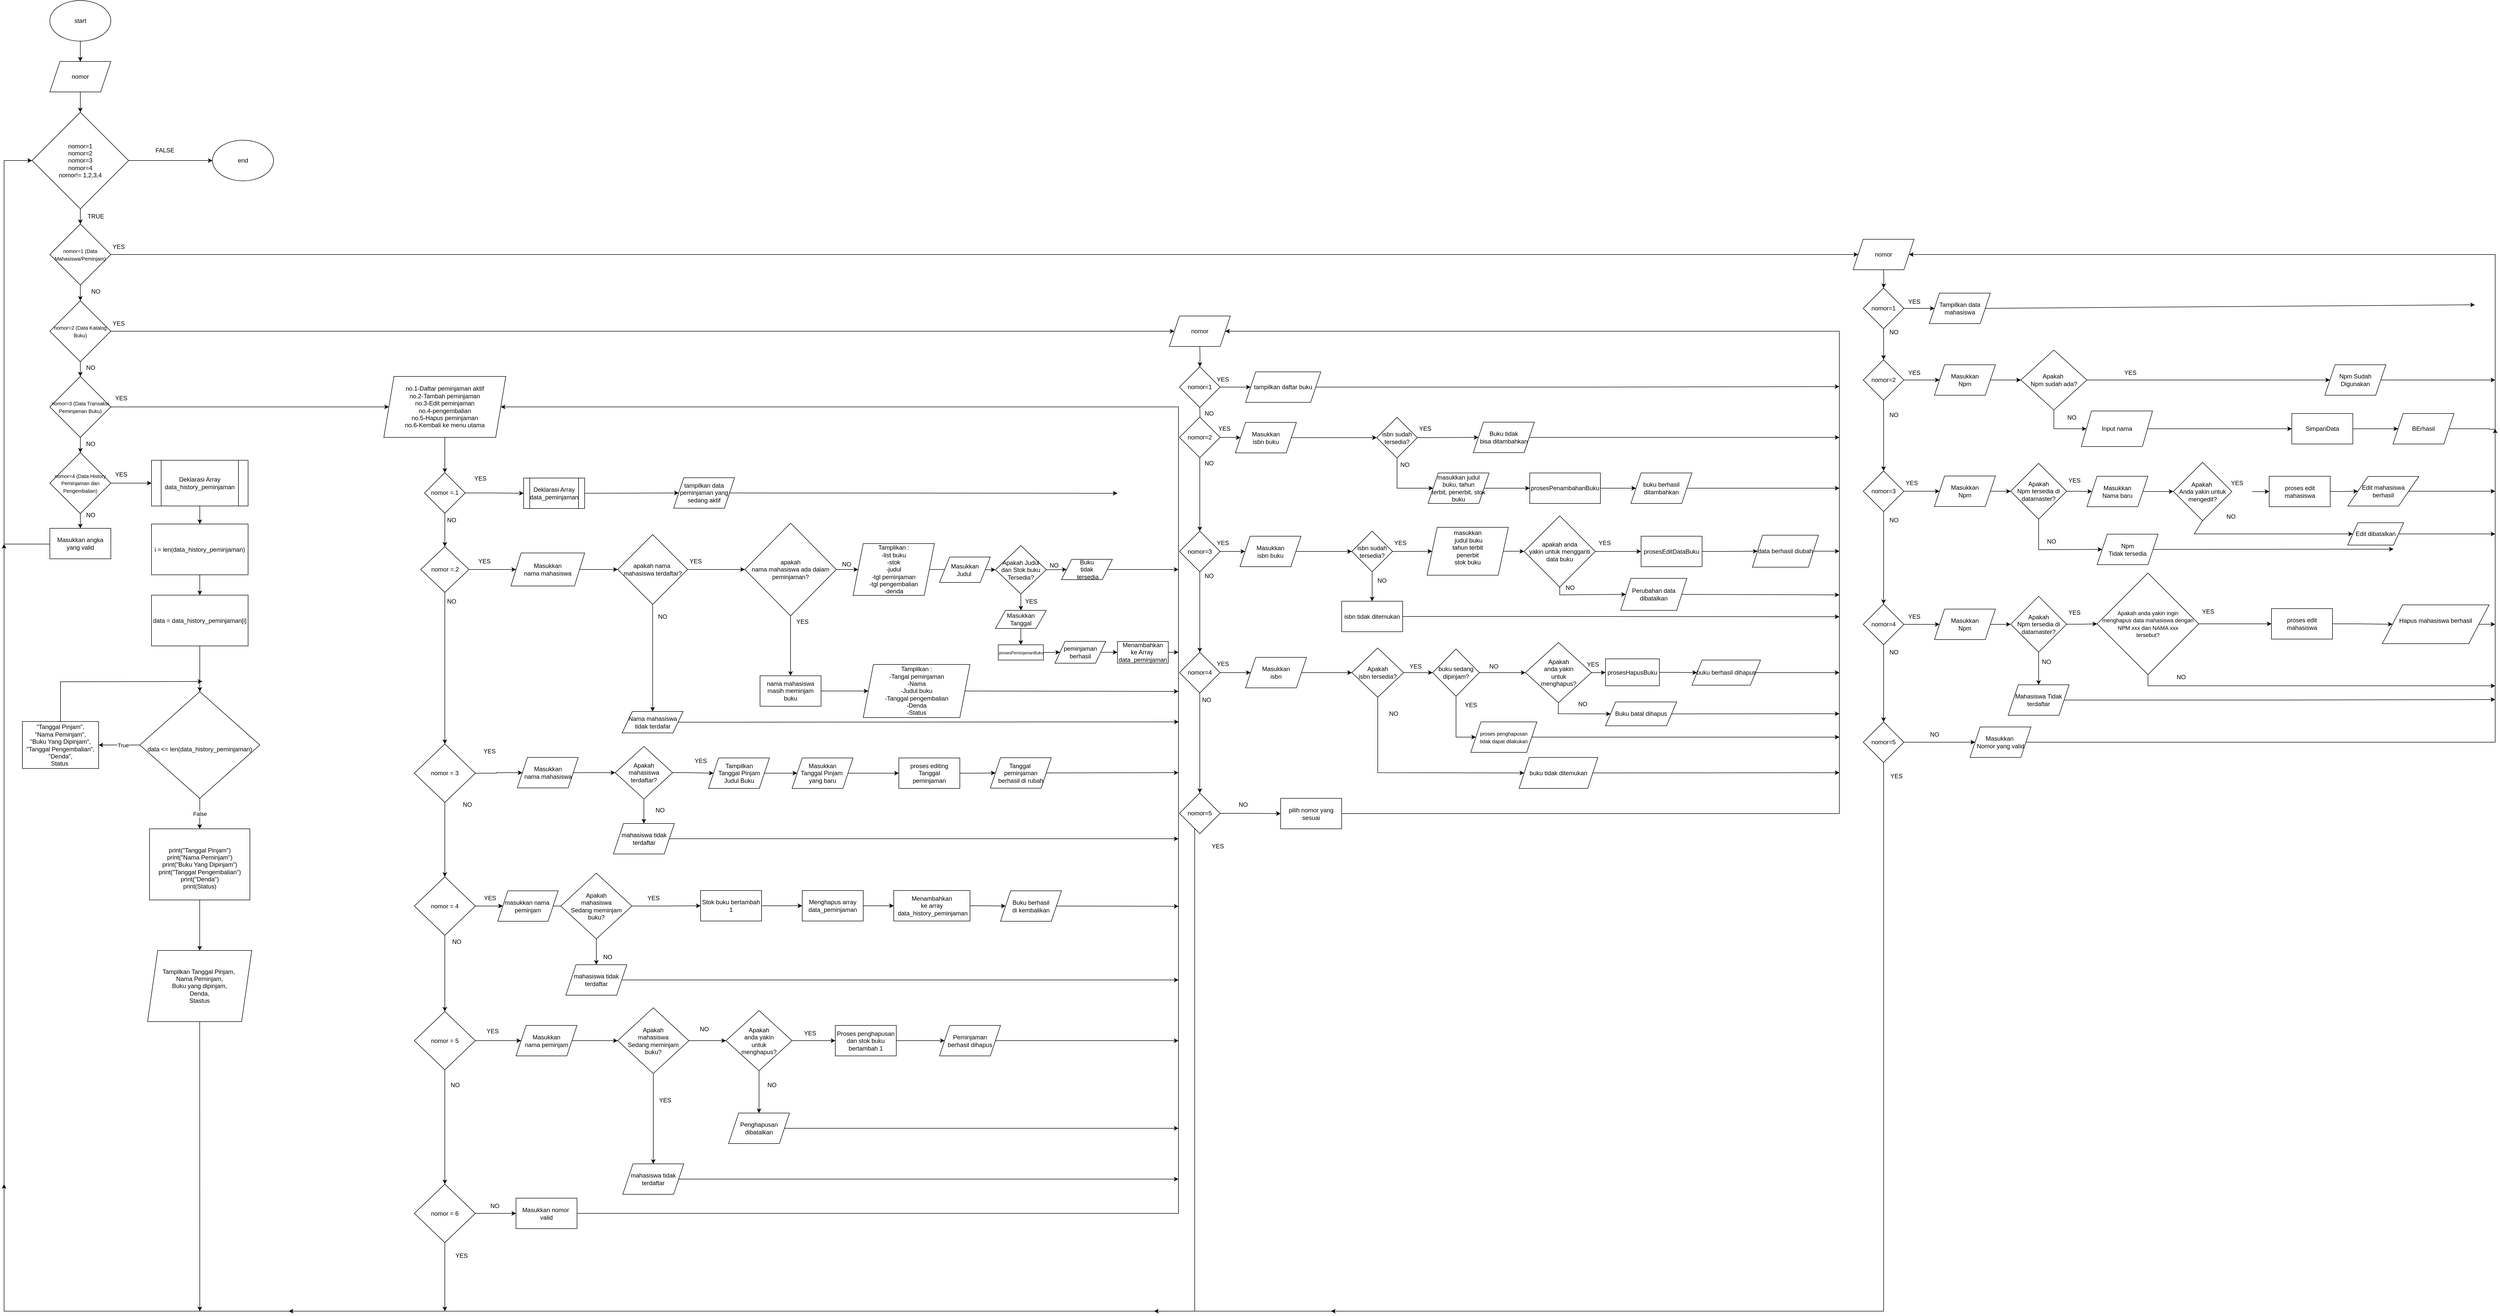<mxfile version="21.2.8" type="device">
  <diagram name="Page-1" id="UNMp74wK-7mR93B6kvjo">
    <mxGraphModel dx="849" dy="346" grid="1" gridSize="10" guides="1" tooltips="1" connect="1" arrows="1" fold="1" page="1" pageScale="1" pageWidth="850" pageHeight="1100" math="0" shadow="0">
      <root>
        <mxCell id="0" />
        <mxCell id="1" parent="0" />
        <mxCell id="o1DuDizpJcU1cGeXtoII-5" value="" style="edgeStyle=orthogonalEdgeStyle;rounded=0;orthogonalLoop=1;jettySize=auto;html=1;" parent="1" source="o1DuDizpJcU1cGeXtoII-1" target="o1DuDizpJcU1cGeXtoII-4" edge="1">
          <mxGeometry relative="1" as="geometry" />
        </mxCell>
        <mxCell id="o1DuDizpJcU1cGeXtoII-1" value="start" style="ellipse;whiteSpace=wrap;html=1;" parent="1" vertex="1">
          <mxGeometry x="130" y="20" width="120" height="80" as="geometry" />
        </mxCell>
        <mxCell id="o1DuDizpJcU1cGeXtoII-7" value="" style="edgeStyle=orthogonalEdgeStyle;rounded=0;orthogonalLoop=1;jettySize=auto;html=1;" parent="1" source="o1DuDizpJcU1cGeXtoII-4" target="o1DuDizpJcU1cGeXtoII-6" edge="1">
          <mxGeometry relative="1" as="geometry" />
        </mxCell>
        <mxCell id="o1DuDizpJcU1cGeXtoII-4" value="nomor" style="shape=parallelogram;perimeter=parallelogramPerimeter;whiteSpace=wrap;html=1;fixedSize=1;" parent="1" vertex="1">
          <mxGeometry x="130" y="140" width="120" height="60" as="geometry" />
        </mxCell>
        <mxCell id="o1DuDizpJcU1cGeXtoII-10" value="" style="edgeStyle=orthogonalEdgeStyle;rounded=0;orthogonalLoop=1;jettySize=auto;html=1;" parent="1" source="o1DuDizpJcU1cGeXtoII-6" target="tfR2QfWA8c1eJMqMdNpU-48" edge="1">
          <mxGeometry relative="1" as="geometry">
            <mxPoint x="350" y="335" as="targetPoint" />
          </mxGeometry>
        </mxCell>
        <mxCell id="o1DuDizpJcU1cGeXtoII-12" value="" style="edgeStyle=orthogonalEdgeStyle;rounded=0;orthogonalLoop=1;jettySize=auto;html=1;" parent="1" source="o1DuDizpJcU1cGeXtoII-6" target="o1DuDizpJcU1cGeXtoII-11" edge="1">
          <mxGeometry relative="1" as="geometry" />
        </mxCell>
        <mxCell id="o1DuDizpJcU1cGeXtoII-6" value="nomor=1&lt;br&gt;nomor=2&lt;br&gt;nomor=3&lt;br&gt;nomor=4&lt;br&gt;nomor!= 1,2,3,4" style="rhombus;whiteSpace=wrap;html=1;" parent="1" vertex="1">
          <mxGeometry x="95" y="240" width="190" height="190" as="geometry" />
        </mxCell>
        <mxCell id="o1DuDizpJcU1cGeXtoII-14" value="" style="edgeStyle=orthogonalEdgeStyle;rounded=0;orthogonalLoop=1;jettySize=auto;html=1;" parent="1" source="o1DuDizpJcU1cGeXtoII-11" target="o1DuDizpJcU1cGeXtoII-13" edge="1">
          <mxGeometry relative="1" as="geometry" />
        </mxCell>
        <mxCell id="o1DuDizpJcU1cGeXtoII-23" style="edgeStyle=orthogonalEdgeStyle;rounded=0;orthogonalLoop=1;jettySize=auto;html=1;entryX=0;entryY=0.5;entryDx=0;entryDy=0;" parent="1" source="o1DuDizpJcU1cGeXtoII-11" target="o1DuDizpJcU1cGeXtoII-24" edge="1">
          <mxGeometry relative="1" as="geometry">
            <mxPoint x="800.0" y="520.0" as="targetPoint" />
            <Array as="points">
              <mxPoint x="980" y="520" />
            </Array>
          </mxGeometry>
        </mxCell>
        <mxCell id="o1DuDizpJcU1cGeXtoII-11" value="&lt;font style=&quot;font-size: 10px;&quot;&gt;nomor=1 (Data&lt;br style=&quot;border-color: var(--border-color); text-align: left;&quot;&gt;&lt;span style=&quot;text-align: left;&quot;&gt;Mahasiswa/Peminjam)&lt;/span&gt;&lt;/font&gt;" style="rhombus;whiteSpace=wrap;html=1;" parent="1" vertex="1">
          <mxGeometry x="130" y="460" width="120" height="120" as="geometry" />
        </mxCell>
        <mxCell id="o1DuDizpJcU1cGeXtoII-16" value="" style="edgeStyle=orthogonalEdgeStyle;rounded=0;orthogonalLoop=1;jettySize=auto;html=1;" parent="1" source="o1DuDizpJcU1cGeXtoII-13" target="o1DuDizpJcU1cGeXtoII-15" edge="1">
          <mxGeometry relative="1" as="geometry" />
        </mxCell>
        <mxCell id="o1DuDizpJcU1cGeXtoII-39" value="" style="edgeStyle=orthogonalEdgeStyle;rounded=0;orthogonalLoop=1;jettySize=auto;html=1;entryX=0;entryY=0.5;entryDx=0;entryDy=0;" parent="1" source="o1DuDizpJcU1cGeXtoII-13" target="tfR2QfWA8c1eJMqMdNpU-2" edge="1">
          <mxGeometry relative="1" as="geometry">
            <mxPoint x="882" y="671" as="targetPoint" />
            <Array as="points">
              <mxPoint x="820" y="671" />
              <mxPoint x="820" y="671" />
            </Array>
          </mxGeometry>
        </mxCell>
        <mxCell id="o1DuDizpJcU1cGeXtoII-13" value="&lt;font style=&quot;font-size: 10px;&quot;&gt;nomor=2 (Data Katalog Buku)&lt;/font&gt;" style="rhombus;whiteSpace=wrap;html=1;" parent="1" vertex="1">
          <mxGeometry x="130" y="611" width="120" height="120" as="geometry" />
        </mxCell>
        <mxCell id="o1DuDizpJcU1cGeXtoII-18" value="" style="edgeStyle=orthogonalEdgeStyle;rounded=0;orthogonalLoop=1;jettySize=auto;html=1;" parent="1" source="o1DuDizpJcU1cGeXtoII-15" target="o1DuDizpJcU1cGeXtoII-17" edge="1">
          <mxGeometry relative="1" as="geometry" />
        </mxCell>
        <mxCell id="ksyCokjNtOuHgGahdS1c-106" style="edgeStyle=orthogonalEdgeStyle;rounded=0;orthogonalLoop=1;jettySize=auto;html=1;entryX=0;entryY=0.5;entryDx=0;entryDy=0;" parent="1" source="o1DuDizpJcU1cGeXtoII-15" target="ksyCokjNtOuHgGahdS1c-55" edge="1">
          <mxGeometry relative="1" as="geometry" />
        </mxCell>
        <mxCell id="o1DuDizpJcU1cGeXtoII-15" value="&lt;font style=&quot;font-size: 10px;&quot;&gt;nomor=3 (Data Transaksi&lt;br style=&quot;border-color: var(--border-color); text-align: left;&quot;&gt;&lt;span style=&quot;text-align: left;&quot;&gt;Peminjaman Buku)&lt;/span&gt;&lt;/font&gt;" style="rhombus;whiteSpace=wrap;html=1;" parent="1" vertex="1">
          <mxGeometry x="130" y="760" width="120" height="120" as="geometry" />
        </mxCell>
        <mxCell id="ksyCokjNtOuHgGahdS1c-114" value="" style="edgeStyle=orthogonalEdgeStyle;rounded=0;orthogonalLoop=1;jettySize=auto;html=1;" parent="1" source="o1DuDizpJcU1cGeXtoII-17" target="ksyCokjNtOuHgGahdS1c-113" edge="1">
          <mxGeometry relative="1" as="geometry" />
        </mxCell>
        <mxCell id="AIB080mdf0gy7x4jEZcV-32" value="" style="edgeStyle=orthogonalEdgeStyle;rounded=0;orthogonalLoop=1;jettySize=auto;html=1;" parent="1" source="o1DuDizpJcU1cGeXtoII-17" target="AIB080mdf0gy7x4jEZcV-18" edge="1">
          <mxGeometry relative="1" as="geometry" />
        </mxCell>
        <mxCell id="o1DuDizpJcU1cGeXtoII-17" value="&lt;font style=&quot;font-size: 10px;&quot;&gt;nomor=4 (Data History Peminjaman dan Pengembalian)&lt;/font&gt;" style="rhombus;whiteSpace=wrap;html=1;" parent="1" vertex="1">
          <mxGeometry x="130" y="910" width="120" height="120" as="geometry" />
        </mxCell>
        <mxCell id="o1DuDizpJcU1cGeXtoII-28" value="" style="edgeStyle=orthogonalEdgeStyle;rounded=0;orthogonalLoop=1;jettySize=auto;html=1;" parent="1" target="o1DuDizpJcU1cGeXtoII-27" edge="1">
          <mxGeometry relative="1" as="geometry">
            <mxPoint x="3737" y="546" as="sourcePoint" />
          </mxGeometry>
        </mxCell>
        <mxCell id="o1DuDizpJcU1cGeXtoII-24" value="nomor" style="shape=parallelogram;perimeter=parallelogramPerimeter;whiteSpace=wrap;html=1;fixedSize=1;" parent="1" vertex="1">
          <mxGeometry x="3677" y="490" width="120" height="60" as="geometry" />
        </mxCell>
        <mxCell id="o1DuDizpJcU1cGeXtoII-93" value="" style="edgeStyle=orthogonalEdgeStyle;rounded=0;orthogonalLoop=1;jettySize=auto;html=1;entryX=0;entryY=0.5;entryDx=0;entryDy=0;" parent="1" source="o1DuDizpJcU1cGeXtoII-27" target="EPJNS99RMiqDkLSaGEO_-33" edge="1">
          <mxGeometry relative="1" as="geometry">
            <mxPoint x="3837" y="626" as="targetPoint" />
          </mxGeometry>
        </mxCell>
        <mxCell id="EPJNS99RMiqDkLSaGEO_-37" value="" style="edgeStyle=orthogonalEdgeStyle;rounded=0;orthogonalLoop=1;jettySize=auto;html=1;" parent="1" source="o1DuDizpJcU1cGeXtoII-27" target="o1DuDizpJcU1cGeXtoII-29" edge="1">
          <mxGeometry relative="1" as="geometry" />
        </mxCell>
        <mxCell id="o1DuDizpJcU1cGeXtoII-27" value="nomor=1" style="rhombus;whiteSpace=wrap;html=1;" parent="1" vertex="1">
          <mxGeometry x="3697" y="586" width="80" height="80" as="geometry" />
        </mxCell>
        <mxCell id="o1DuDizpJcU1cGeXtoII-95" value="" style="edgeStyle=orthogonalEdgeStyle;rounded=0;orthogonalLoop=1;jettySize=auto;html=1;" parent="1" source="o1DuDizpJcU1cGeXtoII-29" target="o1DuDizpJcU1cGeXtoII-94" edge="1">
          <mxGeometry relative="1" as="geometry" />
        </mxCell>
        <mxCell id="EPJNS99RMiqDkLSaGEO_-22" value="" style="edgeStyle=orthogonalEdgeStyle;rounded=0;orthogonalLoop=1;jettySize=auto;html=1;" parent="1" source="o1DuDizpJcU1cGeXtoII-29" target="o1DuDizpJcU1cGeXtoII-31" edge="1">
          <mxGeometry relative="1" as="geometry" />
        </mxCell>
        <mxCell id="o1DuDizpJcU1cGeXtoII-29" value="nomor=2" style="rhombus;whiteSpace=wrap;html=1;" parent="1" vertex="1">
          <mxGeometry x="3697" y="727" width="80" height="80" as="geometry" />
        </mxCell>
        <mxCell id="o1DuDizpJcU1cGeXtoII-34" value="" style="edgeStyle=orthogonalEdgeStyle;rounded=0;orthogonalLoop=1;jettySize=auto;html=1;" parent="1" source="o1DuDizpJcU1cGeXtoII-31" target="o1DuDizpJcU1cGeXtoII-33" edge="1">
          <mxGeometry relative="1" as="geometry" />
        </mxCell>
        <mxCell id="o1DuDizpJcU1cGeXtoII-31" value="nomor=3" style="rhombus;whiteSpace=wrap;html=1;" parent="1" vertex="1">
          <mxGeometry x="3697" y="946" width="80" height="80" as="geometry" />
        </mxCell>
        <mxCell id="o1DuDizpJcU1cGeXtoII-36" value="" style="edgeStyle=orthogonalEdgeStyle;rounded=0;orthogonalLoop=1;jettySize=auto;html=1;" parent="1" source="o1DuDizpJcU1cGeXtoII-33" target="o1DuDizpJcU1cGeXtoII-35" edge="1">
          <mxGeometry relative="1" as="geometry" />
        </mxCell>
        <mxCell id="o1DuDizpJcU1cGeXtoII-33" value="nomor=4" style="rhombus;whiteSpace=wrap;html=1;" parent="1" vertex="1">
          <mxGeometry x="3697" y="1208" width="80" height="80" as="geometry" />
        </mxCell>
        <mxCell id="o_doi1X4LtrOFVroaM1k-7" style="edgeStyle=orthogonalEdgeStyle;rounded=0;orthogonalLoop=1;jettySize=auto;html=1;" parent="1" source="o1DuDizpJcU1cGeXtoII-35" edge="1">
          <mxGeometry relative="1" as="geometry">
            <mxPoint x="40" y="1090" as="targetPoint" />
            <Array as="points">
              <mxPoint x="3737" y="2600" />
              <mxPoint x="40" y="2600" />
            </Array>
          </mxGeometry>
        </mxCell>
        <mxCell id="o1DuDizpJcU1cGeXtoII-35" value="nomor=5" style="rhombus;whiteSpace=wrap;html=1;" parent="1" vertex="1">
          <mxGeometry x="3697" y="1440" width="80" height="80" as="geometry" />
        </mxCell>
        <mxCell id="EPJNS99RMiqDkLSaGEO_-2" value="" style="edgeStyle=orthogonalEdgeStyle;rounded=0;orthogonalLoop=1;jettySize=auto;html=1;" parent="1" source="o1DuDizpJcU1cGeXtoII-94" target="EPJNS99RMiqDkLSaGEO_-1" edge="1">
          <mxGeometry relative="1" as="geometry" />
        </mxCell>
        <mxCell id="o1DuDizpJcU1cGeXtoII-94" value="Masukkan&lt;br&gt;Npm" style="shape=parallelogram;perimeter=parallelogramPerimeter;whiteSpace=wrap;html=1;fixedSize=1;" parent="1" vertex="1">
          <mxGeometry x="3837" y="737" width="120" height="60" as="geometry" />
        </mxCell>
        <mxCell id="o_doi1X4LtrOFVroaM1k-1" value="" style="edgeStyle=orthogonalEdgeStyle;rounded=0;orthogonalLoop=1;jettySize=auto;html=1;exitX=1;exitY=0.5;exitDx=0;exitDy=0;" parent="1" source="o1DuDizpJcU1cGeXtoII-31" target="o_doi1X4LtrOFVroaM1k-2" edge="1">
          <mxGeometry relative="1" as="geometry">
            <mxPoint x="3777" y="986" as="sourcePoint" />
          </mxGeometry>
        </mxCell>
        <mxCell id="o_doi1X4LtrOFVroaM1k-11" value="" style="edgeStyle=orthogonalEdgeStyle;rounded=0;orthogonalLoop=1;jettySize=auto;html=1;" parent="1" source="o_doi1X4LtrOFVroaM1k-2" target="o_doi1X4LtrOFVroaM1k-10" edge="1">
          <mxGeometry relative="1" as="geometry" />
        </mxCell>
        <mxCell id="o_doi1X4LtrOFVroaM1k-2" value="Masukkan&lt;br&gt;Npm" style="shape=parallelogram;perimeter=parallelogramPerimeter;whiteSpace=wrap;html=1;fixedSize=1;" parent="1" vertex="1">
          <mxGeometry x="3837" y="956" width="120" height="60" as="geometry" />
        </mxCell>
        <mxCell id="o_doi1X4LtrOFVroaM1k-3" value="" style="edgeStyle=orthogonalEdgeStyle;rounded=0;orthogonalLoop=1;jettySize=auto;html=1;exitX=1;exitY=0.5;exitDx=0;exitDy=0;entryX=0;entryY=0.5;entryDx=0;entryDy=0;" parent="1" source="o1DuDizpJcU1cGeXtoII-35" target="JRqJ5GmoJPgniSZNuA87-19" edge="1">
          <mxGeometry relative="1" as="geometry">
            <mxPoint x="3777" y="1397" as="sourcePoint" />
            <mxPoint x="3907" y="1480" as="targetPoint" />
          </mxGeometry>
        </mxCell>
        <mxCell id="o_doi1X4LtrOFVroaM1k-5" value="" style="edgeStyle=orthogonalEdgeStyle;rounded=0;orthogonalLoop=1;jettySize=auto;html=1;exitX=1;exitY=0.5;exitDx=0;exitDy=0;" parent="1" source="o1DuDizpJcU1cGeXtoII-33" target="o_doi1X4LtrOFVroaM1k-6" edge="1">
          <mxGeometry relative="1" as="geometry">
            <mxPoint x="3777" y="1248" as="sourcePoint" />
          </mxGeometry>
        </mxCell>
        <mxCell id="EPJNS99RMiqDkLSaGEO_-24" value="" style="edgeStyle=orthogonalEdgeStyle;rounded=0;orthogonalLoop=1;jettySize=auto;html=1;entryX=0;entryY=0.5;entryDx=0;entryDy=0;" parent="1" source="JRqJ5GmoJPgniSZNuA87-9" target="EPJNS99RMiqDkLSaGEO_-25" edge="1">
          <mxGeometry relative="1" as="geometry">
            <mxPoint x="3997" y="1248" as="targetPoint" />
          </mxGeometry>
        </mxCell>
        <mxCell id="o_doi1X4LtrOFVroaM1k-6" value="Masukkan&lt;br&gt;Npm" style="shape=parallelogram;perimeter=parallelogramPerimeter;whiteSpace=wrap;html=1;fixedSize=1;" parent="1" vertex="1">
          <mxGeometry x="3837" y="1218" width="120" height="60" as="geometry" />
        </mxCell>
        <mxCell id="o_doi1X4LtrOFVroaM1k-9" style="edgeStyle=orthogonalEdgeStyle;rounded=0;orthogonalLoop=1;jettySize=auto;html=1;entryX=1;entryY=0.5;entryDx=0;entryDy=0;exitX=1;exitY=0.5;exitDx=0;exitDy=0;" parent="1" source="JRqJ5GmoJPgniSZNuA87-19" target="o1DuDizpJcU1cGeXtoII-24" edge="1">
          <mxGeometry relative="1" as="geometry">
            <Array as="points">
              <mxPoint x="4940" y="1480" />
              <mxPoint x="4940" y="520" />
            </Array>
            <mxPoint x="4010" y="1480" as="sourcePoint" />
          </mxGeometry>
        </mxCell>
        <mxCell id="o_doi1X4LtrOFVroaM1k-13" value="" style="edgeStyle=orthogonalEdgeStyle;rounded=0;orthogonalLoop=1;jettySize=auto;html=1;exitX=1;exitY=0.5;exitDx=0;exitDy=0;entryX=0;entryY=0.5;entryDx=0;entryDy=0;" parent="1" source="o_doi1X4LtrOFVroaM1k-10" target="JRqJ5GmoJPgniSZNuA87-7" edge="1">
          <mxGeometry relative="1" as="geometry">
            <mxPoint x="4097" y="985" as="sourcePoint" />
            <mxPoint x="4127" y="986" as="targetPoint" />
          </mxGeometry>
        </mxCell>
        <mxCell id="o_doi1X4LtrOFVroaM1k-10" value="Apakah&lt;br&gt;Npm tersedia di datamaster?" style="rhombus;whiteSpace=wrap;html=1;" parent="1" vertex="1">
          <mxGeometry x="3987" y="931" width="110" height="110" as="geometry" />
        </mxCell>
        <mxCell id="EPJNS99RMiqDkLSaGEO_-5" value="" style="edgeStyle=orthogonalEdgeStyle;rounded=0;orthogonalLoop=1;jettySize=auto;html=1;entryX=0;entryY=0.5;entryDx=0;entryDy=0;" parent="1" source="EPJNS99RMiqDkLSaGEO_-1" target="JRqJ5GmoJPgniSZNuA87-5" edge="1">
          <mxGeometry relative="1" as="geometry">
            <mxPoint x="4400" y="768.5" as="targetPoint" />
          </mxGeometry>
        </mxCell>
        <mxCell id="EPJNS99RMiqDkLSaGEO_-1" value="Apakah&amp;nbsp;&lt;br&gt;Npm sudah ada?" style="rhombus;whiteSpace=wrap;html=1;" parent="1" vertex="1">
          <mxGeometry x="4007" y="708" width="130" height="118" as="geometry" />
        </mxCell>
        <mxCell id="EPJNS99RMiqDkLSaGEO_-12" value="" style="edgeStyle=orthogonalEdgeStyle;rounded=0;orthogonalLoop=1;jettySize=auto;html=1;exitX=1;exitY=0.5;exitDx=0;exitDy=0;" parent="1" source="JRqJ5GmoJPgniSZNuA87-7" target="EPJNS99RMiqDkLSaGEO_-11" edge="1">
          <mxGeometry relative="1" as="geometry">
            <mxPoint x="4247" y="986" as="sourcePoint" />
          </mxGeometry>
        </mxCell>
        <mxCell id="dfl-2LmNSql80xYp9Fll-14" value="" style="edgeStyle=orthogonalEdgeStyle;rounded=0;orthogonalLoop=1;jettySize=auto;html=1;" edge="1" parent="1" target="dfl-2LmNSql80xYp9Fll-13">
          <mxGeometry relative="1" as="geometry">
            <mxPoint x="4461.944" y="986.444" as="sourcePoint" />
          </mxGeometry>
        </mxCell>
        <mxCell id="EPJNS99RMiqDkLSaGEO_-11" value="Apakah&amp;nbsp;&lt;br&gt;Anda yakin untuk mengedit?" style="rhombus;whiteSpace=wrap;html=1;rounded=0;" parent="1" vertex="1">
          <mxGeometry x="4307" y="929" width="115" height="115" as="geometry" />
        </mxCell>
        <mxCell id="EPJNS99RMiqDkLSaGEO_-29" style="edgeStyle=orthogonalEdgeStyle;rounded=0;orthogonalLoop=1;jettySize=auto;html=1;exitX=0.5;exitY=1;exitDx=0;exitDy=0;" parent="1" source="EPJNS99RMiqDkLSaGEO_-25" edge="1">
          <mxGeometry relative="1" as="geometry">
            <mxPoint x="4940" y="1369" as="targetPoint" />
            <Array as="points">
              <mxPoint x="4257" y="1369" />
            </Array>
          </mxGeometry>
        </mxCell>
        <mxCell id="dfl-2LmNSql80xYp9Fll-18" value="" style="edgeStyle=orthogonalEdgeStyle;rounded=0;orthogonalLoop=1;jettySize=auto;html=1;" edge="1" parent="1" source="EPJNS99RMiqDkLSaGEO_-25" target="dfl-2LmNSql80xYp9Fll-17">
          <mxGeometry relative="1" as="geometry" />
        </mxCell>
        <mxCell id="EPJNS99RMiqDkLSaGEO_-25" value="&lt;font style=&quot;font-size: 11px;&quot;&gt;Apakah anda yakin ingin&lt;br&gt;menghapus data mahasiswa dengan NPM xxx dan NAMA xxx&lt;br&gt;tersebut?&lt;/font&gt;" style="rhombus;whiteSpace=wrap;html=1;" parent="1" vertex="1">
          <mxGeometry x="4157" y="1147" width="200" height="200" as="geometry" />
        </mxCell>
        <mxCell id="EPJNS99RMiqDkLSaGEO_-30" style="edgeStyle=orthogonalEdgeStyle;rounded=0;orthogonalLoop=1;jettySize=auto;html=1;exitX=1;exitY=0.5;exitDx=0;exitDy=0;" parent="1" source="EPJNS99RMiqDkLSaGEO_-38" edge="1">
          <mxGeometry relative="1" as="geometry">
            <mxPoint x="4940" y="1248" as="targetPoint" />
            <mxPoint x="4785" y="1249" as="sourcePoint" />
            <Array as="points">
              <mxPoint x="4930" y="1248" />
              <mxPoint x="4930" y="1248" />
            </Array>
          </mxGeometry>
        </mxCell>
        <mxCell id="EPJNS99RMiqDkLSaGEO_-33" value="Tampilkan data mahasiswa" style="shape=parallelogram;perimeter=parallelogramPerimeter;whiteSpace=wrap;html=1;fixedSize=1;" parent="1" vertex="1">
          <mxGeometry x="3827" y="596" width="120" height="60" as="geometry" />
        </mxCell>
        <mxCell id="EPJNS99RMiqDkLSaGEO_-38" value="&#xa;&lt;span style=&quot;color: rgb(0, 0, 0); font-family: Helvetica; font-size: 12px; font-style: normal; font-variant-ligatures: normal; font-variant-caps: normal; font-weight: 400; letter-spacing: normal; orphans: 2; text-align: center; text-indent: 0px; text-transform: none; widows: 2; word-spacing: 0px; -webkit-text-stroke-width: 0px; background-color: rgb(251, 251, 251); text-decoration-thickness: initial; text-decoration-style: initial; text-decoration-color: initial; float: none; display: inline !important;&quot;&gt;Hapus mahasiswa berhasil&lt;/span&gt;&#xa;&#xa;" style="shape=parallelogram;perimeter=parallelogramPerimeter;whiteSpace=wrap;html=1;fixedSize=1;size=40;" parent="1" vertex="1">
          <mxGeometry x="4718" y="1209.63" width="210" height="76.37" as="geometry" />
        </mxCell>
        <mxCell id="EPJNS99RMiqDkLSaGEO_-45" value="" style="edgeStyle=orthogonalEdgeStyle;rounded=0;orthogonalLoop=1;jettySize=auto;html=1;" parent="1" source="EPJNS99RMiqDkLSaGEO_-42" edge="1">
          <mxGeometry relative="1" as="geometry">
            <mxPoint x="4940" y="985.995" as="targetPoint" />
          </mxGeometry>
        </mxCell>
        <mxCell id="EPJNS99RMiqDkLSaGEO_-42" value="Edit mahasiswa&lt;br&gt;berhasil" style="shape=parallelogram;perimeter=parallelogramPerimeter;whiteSpace=wrap;html=1;fixedSize=1;size=40;" parent="1" vertex="1">
          <mxGeometry x="4650" y="956.83" width="140" height="58.33" as="geometry" />
        </mxCell>
        <mxCell id="dfl-2LmNSql80xYp9Fll-2" value="" style="edgeStyle=orthogonalEdgeStyle;rounded=0;orthogonalLoop=1;jettySize=auto;html=1;" edge="1" parent="1" source="EPJNS99RMiqDkLSaGEO_-49" target="dfl-2LmNSql80xYp9Fll-1">
          <mxGeometry relative="1" as="geometry" />
        </mxCell>
        <mxCell id="EPJNS99RMiqDkLSaGEO_-49" value="Input nama" style="shape=parallelogram;perimeter=parallelogramPerimeter;whiteSpace=wrap;html=1;fixedSize=1;" parent="1" vertex="1">
          <mxGeometry x="4126" y="828" width="140" height="70" as="geometry" />
        </mxCell>
        <mxCell id="tfR2QfWA8c1eJMqMdNpU-1" value="" style="edgeStyle=orthogonalEdgeStyle;rounded=0;orthogonalLoop=1;jettySize=auto;html=1;" parent="1" target="tfR2QfWA8c1eJMqMdNpU-5" edge="1">
          <mxGeometry relative="1" as="geometry">
            <mxPoint x="2392" y="701" as="sourcePoint" />
          </mxGeometry>
        </mxCell>
        <mxCell id="tfR2QfWA8c1eJMqMdNpU-2" value="nomor" style="shape=parallelogram;perimeter=parallelogramPerimeter;whiteSpace=wrap;html=1;fixedSize=1;" parent="1" vertex="1">
          <mxGeometry x="2332" y="641" width="120" height="60" as="geometry" />
        </mxCell>
        <mxCell id="tfR2QfWA8c1eJMqMdNpU-3" value="" style="edgeStyle=orthogonalEdgeStyle;rounded=0;orthogonalLoop=1;jettySize=auto;html=1;" parent="1" target="tfR2QfWA8c1eJMqMdNpU-8" edge="1">
          <mxGeometry relative="1" as="geometry">
            <mxPoint x="2392" y="821" as="sourcePoint" />
          </mxGeometry>
        </mxCell>
        <mxCell id="tfR2QfWA8c1eJMqMdNpU-4" value="" style="edgeStyle=orthogonalEdgeStyle;rounded=0;orthogonalLoop=1;jettySize=auto;html=1;" parent="1" source="tfR2QfWA8c1eJMqMdNpU-5" target="tfR2QfWA8c1eJMqMdNpU-25" edge="1">
          <mxGeometry relative="1" as="geometry" />
        </mxCell>
        <mxCell id="tfR2QfWA8c1eJMqMdNpU-5" value="nomor=1" style="rhombus;whiteSpace=wrap;html=1;" parent="1" vertex="1">
          <mxGeometry x="2352" y="741" width="80" height="80" as="geometry" />
        </mxCell>
        <mxCell id="tfR2QfWA8c1eJMqMdNpU-6" value="" style="edgeStyle=orthogonalEdgeStyle;rounded=0;orthogonalLoop=1;jettySize=auto;html=1;" parent="1" source="tfR2QfWA8c1eJMqMdNpU-8" target="tfR2QfWA8c1eJMqMdNpU-11" edge="1">
          <mxGeometry relative="1" as="geometry" />
        </mxCell>
        <mxCell id="ksyCokjNtOuHgGahdS1c-148" value="" style="edgeStyle=orthogonalEdgeStyle;rounded=0;orthogonalLoop=1;jettySize=auto;html=1;" parent="1" source="tfR2QfWA8c1eJMqMdNpU-8" target="ksyCokjNtOuHgGahdS1c-145" edge="1">
          <mxGeometry relative="1" as="geometry" />
        </mxCell>
        <mxCell id="tfR2QfWA8c1eJMqMdNpU-8" value="nomor=2" style="rhombus;whiteSpace=wrap;html=1;" parent="1" vertex="1">
          <mxGeometry x="2352" y="840" width="80" height="80" as="geometry" />
        </mxCell>
        <mxCell id="tfR2QfWA8c1eJMqMdNpU-9" value="" style="edgeStyle=orthogonalEdgeStyle;rounded=0;orthogonalLoop=1;jettySize=auto;html=1;" parent="1" source="tfR2QfWA8c1eJMqMdNpU-11" target="tfR2QfWA8c1eJMqMdNpU-14" edge="1">
          <mxGeometry relative="1" as="geometry" />
        </mxCell>
        <mxCell id="ksyCokjNtOuHgGahdS1c-152" value="" style="edgeStyle=orthogonalEdgeStyle;rounded=0;orthogonalLoop=1;jettySize=auto;html=1;" parent="1" source="tfR2QfWA8c1eJMqMdNpU-11" target="ksyCokjNtOuHgGahdS1c-151" edge="1">
          <mxGeometry relative="1" as="geometry" />
        </mxCell>
        <mxCell id="tfR2QfWA8c1eJMqMdNpU-11" value="nomor=3" style="rhombus;whiteSpace=wrap;html=1;" parent="1" vertex="1">
          <mxGeometry x="2352" y="1064.5" width="80" height="80" as="geometry" />
        </mxCell>
        <mxCell id="tfR2QfWA8c1eJMqMdNpU-12" value="" style="edgeStyle=orthogonalEdgeStyle;rounded=0;orthogonalLoop=1;jettySize=auto;html=1;" parent="1" source="tfR2QfWA8c1eJMqMdNpU-14" target="tfR2QfWA8c1eJMqMdNpU-17" edge="1">
          <mxGeometry relative="1" as="geometry" />
        </mxCell>
        <mxCell id="ksyCokjNtOuHgGahdS1c-176" value="" style="edgeStyle=orthogonalEdgeStyle;rounded=0;orthogonalLoop=1;jettySize=auto;html=1;" parent="1" source="tfR2QfWA8c1eJMqMdNpU-14" target="ksyCokjNtOuHgGahdS1c-175" edge="1">
          <mxGeometry relative="1" as="geometry" />
        </mxCell>
        <mxCell id="tfR2QfWA8c1eJMqMdNpU-14" value="nomor=4" style="rhombus;whiteSpace=wrap;html=1;" parent="1" vertex="1">
          <mxGeometry x="2352" y="1303" width="80" height="80" as="geometry" />
        </mxCell>
        <mxCell id="tfR2QfWA8c1eJMqMdNpU-16" value="" style="edgeStyle=orthogonalEdgeStyle;rounded=0;orthogonalLoop=1;jettySize=auto;html=1;" parent="1" source="tfR2QfWA8c1eJMqMdNpU-17" target="tfR2QfWA8c1eJMqMdNpU-23" edge="1">
          <mxGeometry relative="1" as="geometry" />
        </mxCell>
        <mxCell id="AIB080mdf0gy7x4jEZcV-1" style="edgeStyle=orthogonalEdgeStyle;rounded=0;orthogonalLoop=1;jettySize=auto;html=1;" parent="1" source="tfR2QfWA8c1eJMqMdNpU-17" edge="1">
          <mxGeometry relative="1" as="geometry">
            <mxPoint x="2302" y="2600" as="targetPoint" />
            <Array as="points">
              <mxPoint x="2382" y="2600" />
            </Array>
          </mxGeometry>
        </mxCell>
        <mxCell id="tfR2QfWA8c1eJMqMdNpU-17" value="nomor=5" style="rhombus;whiteSpace=wrap;html=1;" parent="1" vertex="1">
          <mxGeometry x="2352" y="1580" width="80" height="80" as="geometry" />
        </mxCell>
        <mxCell id="dfl-2LmNSql80xYp9Fll-31" style="edgeStyle=orthogonalEdgeStyle;rounded=0;orthogonalLoop=1;jettySize=auto;html=1;" edge="1" parent="1" source="tfR2QfWA8c1eJMqMdNpU-21">
          <mxGeometry relative="1" as="geometry">
            <mxPoint x="3650" y="1343.0" as="targetPoint" />
          </mxGeometry>
        </mxCell>
        <mxCell id="tfR2QfWA8c1eJMqMdNpU-21" value="buku berhasil dihapus" style="shape=parallelogram;perimeter=parallelogramPerimeter;whiteSpace=wrap;html=1;fixedSize=1;" parent="1" vertex="1">
          <mxGeometry x="3360" y="1318.25" width="135" height="49.5" as="geometry" />
        </mxCell>
        <mxCell id="tfR2QfWA8c1eJMqMdNpU-22" style="edgeStyle=orthogonalEdgeStyle;rounded=0;orthogonalLoop=1;jettySize=auto;html=1;entryX=1;entryY=0.5;entryDx=0;entryDy=0;exitX=1;exitY=0.5;exitDx=0;exitDy=0;" parent="1" source="tfR2QfWA8c1eJMqMdNpU-23" target="tfR2QfWA8c1eJMqMdNpU-2" edge="1">
          <mxGeometry relative="1" as="geometry">
            <mxPoint x="2850" y="630" as="targetPoint" />
            <Array as="points">
              <mxPoint x="3650" y="1621" />
              <mxPoint x="3650" y="671" />
            </Array>
            <mxPoint x="2531" y="1591" as="sourcePoint" />
          </mxGeometry>
        </mxCell>
        <mxCell id="tfR2QfWA8c1eJMqMdNpU-23" value="pilih nomor yang sesuai" style="whiteSpace=wrap;html=1;" parent="1" vertex="1">
          <mxGeometry x="2551" y="1590.5" width="120" height="60" as="geometry" />
        </mxCell>
        <mxCell id="tfR2QfWA8c1eJMqMdNpU-24" style="edgeStyle=orthogonalEdgeStyle;rounded=0;orthogonalLoop=1;jettySize=auto;html=1;exitX=1;exitY=0.5;exitDx=0;exitDy=0;" parent="1" source="tfR2QfWA8c1eJMqMdNpU-25" edge="1">
          <mxGeometry relative="1" as="geometry">
            <mxPoint x="3650" y="780" as="targetPoint" />
            <mxPoint x="2829.952" y="781.143" as="sourcePoint" />
          </mxGeometry>
        </mxCell>
        <mxCell id="tfR2QfWA8c1eJMqMdNpU-25" value="tampilkan daftar buku" style="shape=parallelogram;perimeter=parallelogramPerimeter;whiteSpace=wrap;html=1;fixedSize=1;" parent="1" vertex="1">
          <mxGeometry x="2482" y="751" width="148" height="60" as="geometry" />
        </mxCell>
        <mxCell id="tfR2QfWA8c1eJMqMdNpU-27" value="buku berhasil ditambahkan" style="shape=parallelogram;perimeter=parallelogramPerimeter;whiteSpace=wrap;html=1;fixedSize=1;" parent="1" vertex="1">
          <mxGeometry x="3240" y="950" width="120" height="60" as="geometry" />
        </mxCell>
        <mxCell id="ksyCokjNtOuHgGahdS1c-168" style="edgeStyle=orthogonalEdgeStyle;rounded=0;orthogonalLoop=1;jettySize=auto;html=1;exitX=1;exitY=0.5;exitDx=0;exitDy=0;" parent="1" source="tfR2QfWA8c1eJMqMdNpU-37" edge="1">
          <mxGeometry relative="1" as="geometry">
            <mxPoint x="3650" y="1233" as="targetPoint" />
            <Array as="points">
              <mxPoint x="3022" y="1233" />
              <mxPoint x="3330" y="1233" />
            </Array>
          </mxGeometry>
        </mxCell>
        <mxCell id="tfR2QfWA8c1eJMqMdNpU-37" value="isbn tidak ditemukan" style="whiteSpace=wrap;html=1;" parent="1" vertex="1">
          <mxGeometry x="2671" y="1202.5" width="120" height="60" as="geometry" />
        </mxCell>
        <mxCell id="tfR2QfWA8c1eJMqMdNpU-42" value="data berhasil diubah" style="shape=parallelogram;perimeter=parallelogramPerimeter;whiteSpace=wrap;html=1;fixedSize=1;" parent="1" vertex="1">
          <mxGeometry x="3479" y="1072.5" width="130" height="63" as="geometry" />
        </mxCell>
        <mxCell id="tfR2QfWA8c1eJMqMdNpU-45" value="buku tidak ditemukan" style="shape=parallelogram;perimeter=parallelogramPerimeter;whiteSpace=wrap;html=1;fixedSize=1;" parent="1" vertex="1">
          <mxGeometry x="3020" y="1510" width="155" height="61" as="geometry" />
        </mxCell>
        <mxCell id="tfR2QfWA8c1eJMqMdNpU-48" value="end" style="ellipse;whiteSpace=wrap;html=1;" parent="1" vertex="1">
          <mxGeometry x="450" y="295" width="120" height="80" as="geometry" />
        </mxCell>
        <mxCell id="ksyCokjNtOuHgGahdS1c-54" value="" style="edgeStyle=orthogonalEdgeStyle;rounded=0;orthogonalLoop=1;jettySize=auto;html=1;" parent="1" source="ksyCokjNtOuHgGahdS1c-55" target="ksyCokjNtOuHgGahdS1c-86" edge="1">
          <mxGeometry relative="1" as="geometry" />
        </mxCell>
        <mxCell id="ksyCokjNtOuHgGahdS1c-55" value="no.1-Daftar peminjaman aktif&lt;br&gt;no.2-Tambah peminjaman&lt;br&gt;no.3-Edit peminjaman&lt;br&gt;no.4-pengembalian&lt;br&gt;no.5-Hapus peminjaman&lt;br&gt;no.6-Kembali ke menu utama" style="shape=parallelogram;perimeter=parallelogramPerimeter;whiteSpace=wrap;html=1;fixedSize=1;" parent="1" vertex="1">
          <mxGeometry x="787" y="760" width="240" height="120" as="geometry" />
        </mxCell>
        <mxCell id="ksyCokjNtOuHgGahdS1c-56" value="" style="endArrow=classic;html=1;rounded=0;" parent="1" source="ksyCokjNtOuHgGahdS1c-86" edge="1">
          <mxGeometry width="50" height="50" relative="1" as="geometry">
            <mxPoint x="907" y="980" as="sourcePoint" />
            <mxPoint x="906.17" y="985" as="targetPoint" />
          </mxGeometry>
        </mxCell>
        <mxCell id="ksyCokjNtOuHgGahdS1c-57" value="" style="edgeStyle=orthogonalEdgeStyle;rounded=0;orthogonalLoop=1;jettySize=auto;html=1;" parent="1" source="ksyCokjNtOuHgGahdS1c-59" target="ksyCokjNtOuHgGahdS1c-63" edge="1">
          <mxGeometry relative="1" as="geometry" />
        </mxCell>
        <mxCell id="ksyCokjNtOuHgGahdS1c-58" value="" style="edgeStyle=orthogonalEdgeStyle;rounded=0;orthogonalLoop=1;jettySize=auto;html=1;" parent="1" source="ksyCokjNtOuHgGahdS1c-59" target="ksyCokjNtOuHgGahdS1c-78" edge="1">
          <mxGeometry relative="1" as="geometry" />
        </mxCell>
        <mxCell id="ksyCokjNtOuHgGahdS1c-59" value="nomor =.2" style="rhombus;whiteSpace=wrap;html=1;" parent="1" vertex="1">
          <mxGeometry x="859.5" y="1095" width="95" height="90" as="geometry" />
        </mxCell>
        <mxCell id="ksyCokjNtOuHgGahdS1c-61" value="" style="edgeStyle=orthogonalEdgeStyle;rounded=0;orthogonalLoop=1;jettySize=auto;html=1;" parent="1" source="ksyCokjNtOuHgGahdS1c-86" target="ksyCokjNtOuHgGahdS1c-59" edge="1">
          <mxGeometry relative="1" as="geometry" />
        </mxCell>
        <mxCell id="ksyCokjNtOuHgGahdS1c-62" value="" style="edgeStyle=orthogonalEdgeStyle;rounded=0;orthogonalLoop=1;jettySize=auto;html=1;" parent="1" source="ksyCokjNtOuHgGahdS1c-63" target="ksyCokjNtOuHgGahdS1c-75" edge="1">
          <mxGeometry relative="1" as="geometry" />
        </mxCell>
        <mxCell id="ksyCokjNtOuHgGahdS1c-63" value="Masukkan&lt;br&gt;nama mahasiswa" style="shape=parallelogram;perimeter=parallelogramPerimeter;whiteSpace=wrap;html=1;fixedSize=1;" parent="1" vertex="1">
          <mxGeometry x="1037" y="1107.5" width="145" height="65" as="geometry" />
        </mxCell>
        <mxCell id="ksyCokjNtOuHgGahdS1c-67" value="" style="edgeStyle=orthogonalEdgeStyle;rounded=0;orthogonalLoop=1;jettySize=auto;html=1;" parent="1" source="ksyCokjNtOuHgGahdS1c-69" target="ksyCokjNtOuHgGahdS1c-71" edge="1">
          <mxGeometry relative="1" as="geometry" />
        </mxCell>
        <mxCell id="ksyCokjNtOuHgGahdS1c-68" value="" style="edgeStyle=orthogonalEdgeStyle;rounded=0;orthogonalLoop=1;jettySize=auto;html=1;" parent="1" source="ksyCokjNtOuHgGahdS1c-69" target="ksyCokjNtOuHgGahdS1c-72" edge="1">
          <mxGeometry relative="1" as="geometry" />
        </mxCell>
        <mxCell id="ksyCokjNtOuHgGahdS1c-69" value="apakah &lt;br&gt;nama mahasiswa ada dalam peminjaman?" style="rhombus;whiteSpace=wrap;html=1;" parent="1" vertex="1">
          <mxGeometry x="1497" y="1048.75" width="180" height="182.5" as="geometry" />
        </mxCell>
        <mxCell id="ksyCokjNtOuHgGahdS1c-71" value="nama mahasiswa masih meminjam buku" style="whiteSpace=wrap;html=1;" parent="1" vertex="1">
          <mxGeometry x="1527" y="1349.25" width="120" height="60" as="geometry" />
        </mxCell>
        <mxCell id="ksyCokjNtOuHgGahdS1c-72" value="Tamplikan :&lt;br&gt;-list buku&lt;br&gt;-stok&lt;br&gt;-judul&lt;br&gt;-tgl peminjaman&lt;br&gt;-tgl pengembalian&lt;br&gt;-denda" style="shape=parallelogram;perimeter=parallelogramPerimeter;whiteSpace=wrap;html=1;fixedSize=1;" parent="1" vertex="1">
          <mxGeometry x="1710" y="1089.06" width="160" height="101.88" as="geometry" />
        </mxCell>
        <mxCell id="ksyCokjNtOuHgGahdS1c-73" style="edgeStyle=orthogonalEdgeStyle;rounded=0;orthogonalLoop=1;jettySize=auto;html=1;entryX=0;entryY=0.5;entryDx=0;entryDy=0;" parent="1" source="ksyCokjNtOuHgGahdS1c-75" target="ksyCokjNtOuHgGahdS1c-69" edge="1">
          <mxGeometry relative="1" as="geometry" />
        </mxCell>
        <mxCell id="ksyCokjNtOuHgGahdS1c-74" value="" style="edgeStyle=orthogonalEdgeStyle;rounded=0;orthogonalLoop=1;jettySize=auto;html=1;entryX=0.5;entryY=0;entryDx=0;entryDy=0;" parent="1" source="ksyCokjNtOuHgGahdS1c-75" target="JRqJ5GmoJPgniSZNuA87-54" edge="1">
          <mxGeometry relative="1" as="geometry">
            <mxPoint x="1316" y="1240" as="targetPoint" />
          </mxGeometry>
        </mxCell>
        <mxCell id="ksyCokjNtOuHgGahdS1c-75" value="apakah nama&amp;nbsp;&lt;br&gt;mahasiswa terdaftar?" style="rhombus;whiteSpace=wrap;html=1;" parent="1" vertex="1">
          <mxGeometry x="1247" y="1071.25" width="137.5" height="137.5" as="geometry" />
        </mxCell>
        <mxCell id="ksyCokjNtOuHgGahdS1c-77" value="" style="edgeStyle=orthogonalEdgeStyle;rounded=0;orthogonalLoop=1;jettySize=auto;html=1;" parent="1" source="ksyCokjNtOuHgGahdS1c-78" target="ksyCokjNtOuHgGahdS1c-92" edge="1">
          <mxGeometry relative="1" as="geometry" />
        </mxCell>
        <mxCell id="ksyCokjNtOuHgGahdS1c-202" value="" style="edgeStyle=orthogonalEdgeStyle;rounded=0;orthogonalLoop=1;jettySize=auto;html=1;" parent="1" source="ksyCokjNtOuHgGahdS1c-78" target="ksyCokjNtOuHgGahdS1c-201" edge="1">
          <mxGeometry relative="1" as="geometry" />
        </mxCell>
        <mxCell id="ksyCokjNtOuHgGahdS1c-78" value="nomor = 3" style="rhombus;whiteSpace=wrap;html=1;" parent="1" vertex="1">
          <mxGeometry x="847" y="1483.5" width="120" height="115" as="geometry" />
        </mxCell>
        <mxCell id="ksyCokjNtOuHgGahdS1c-85" value="" style="endArrow=classic;html=1;rounded=0;" parent="1" target="ksyCokjNtOuHgGahdS1c-86" edge="1">
          <mxGeometry width="50" height="50" relative="1" as="geometry">
            <mxPoint x="907" y="980" as="sourcePoint" />
            <mxPoint x="906.17" y="985" as="targetPoint" />
          </mxGeometry>
        </mxCell>
        <mxCell id="JRqJ5GmoJPgniSZNuA87-51" value="" style="edgeStyle=orthogonalEdgeStyle;rounded=0;orthogonalLoop=1;jettySize=auto;html=1;" parent="1" source="ksyCokjNtOuHgGahdS1c-86" target="JRqJ5GmoJPgniSZNuA87-50" edge="1">
          <mxGeometry relative="1" as="geometry" />
        </mxCell>
        <mxCell id="ksyCokjNtOuHgGahdS1c-86" value="nomor =.1" style="rhombus;whiteSpace=wrap;html=1;" parent="1" vertex="1">
          <mxGeometry x="867" y="949.38" width="80" height="80" as="geometry" />
        </mxCell>
        <mxCell id="JRqJ5GmoJPgniSZNuA87-109" value="" style="edgeStyle=orthogonalEdgeStyle;rounded=0;orthogonalLoop=1;jettySize=auto;html=1;" parent="1" source="ksyCokjNtOuHgGahdS1c-89" target="JRqJ5GmoJPgniSZNuA87-108" edge="1">
          <mxGeometry relative="1" as="geometry" />
        </mxCell>
        <mxCell id="ksyCokjNtOuHgGahdS1c-89" value="proses editing Tanggal&lt;br&gt;peminjaman" style="whiteSpace=wrap;html=1;" parent="1" vertex="1">
          <mxGeometry x="1800" y="1511" width="120" height="60" as="geometry" />
        </mxCell>
        <mxCell id="ksyCokjNtOuHgGahdS1c-90" value="" style="edgeStyle=orthogonalEdgeStyle;rounded=0;orthogonalLoop=1;jettySize=auto;html=1;" parent="1" source="ksyCokjNtOuHgGahdS1c-92" target="ksyCokjNtOuHgGahdS1c-94" edge="1">
          <mxGeometry relative="1" as="geometry" />
        </mxCell>
        <mxCell id="JRqJ5GmoJPgniSZNuA87-129" value="" style="edgeStyle=orthogonalEdgeStyle;rounded=0;orthogonalLoop=1;jettySize=auto;html=1;" parent="1" source="ksyCokjNtOuHgGahdS1c-92" target="JRqJ5GmoJPgniSZNuA87-128" edge="1">
          <mxGeometry relative="1" as="geometry" />
        </mxCell>
        <mxCell id="ksyCokjNtOuHgGahdS1c-92" value="nomor = 4" style="rhombus;whiteSpace=wrap;html=1;" parent="1" vertex="1">
          <mxGeometry x="847" y="1745" width="120" height="115" as="geometry" />
        </mxCell>
        <mxCell id="ksyCokjNtOuHgGahdS1c-217" value="" style="edgeStyle=orthogonalEdgeStyle;rounded=0;orthogonalLoop=1;jettySize=auto;html=1;entryX=0;entryY=0.5;entryDx=0;entryDy=0;" parent="1" source="ksyCokjNtOuHgGahdS1c-94" target="ksyCokjNtOuHgGahdS1c-216" edge="1">
          <mxGeometry relative="1" as="geometry">
            <Array as="points">
              <mxPoint x="1140" y="1802" />
            </Array>
          </mxGeometry>
        </mxCell>
        <mxCell id="ksyCokjNtOuHgGahdS1c-94" value="masukkan nama&amp;nbsp;&lt;br&gt;peminjam" style="shape=parallelogram;perimeter=parallelogramPerimeter;whiteSpace=wrap;html=1;fixedSize=1;" parent="1" vertex="1">
          <mxGeometry x="1011" y="1772.5" width="119" height="60" as="geometry" />
        </mxCell>
        <mxCell id="ksyCokjNtOuHgGahdS1c-107" value="tampilkan data peminjaman yang sedang aktif" style="shape=parallelogram;perimeter=parallelogramPerimeter;whiteSpace=wrap;html=1;fixedSize=1;" parent="1" vertex="1">
          <mxGeometry x="1357" y="959.38" width="120" height="60" as="geometry" />
        </mxCell>
        <mxCell id="ksyCokjNtOuHgGahdS1c-115" style="edgeStyle=orthogonalEdgeStyle;rounded=0;orthogonalLoop=1;jettySize=auto;html=1;entryX=0;entryY=0.5;entryDx=0;entryDy=0;" parent="1" source="ksyCokjNtOuHgGahdS1c-113" target="o1DuDizpJcU1cGeXtoII-6" edge="1">
          <mxGeometry relative="1" as="geometry">
            <Array as="points">
              <mxPoint x="40" y="1090" />
              <mxPoint x="40" y="335" />
            </Array>
          </mxGeometry>
        </mxCell>
        <mxCell id="ksyCokjNtOuHgGahdS1c-113" value="Masukkan angka yang valid" style="whiteSpace=wrap;html=1;" parent="1" vertex="1">
          <mxGeometry x="130" y="1059" width="120" height="60" as="geometry" />
        </mxCell>
        <mxCell id="ksyCokjNtOuHgGahdS1c-124" value="&lt;span style=&quot;color: rgb(0, 0, 0); font-family: Helvetica; font-size: 12px; font-style: normal; font-variant-ligatures: normal; font-variant-caps: normal; font-weight: 400; letter-spacing: normal; orphans: 2; text-align: center; text-indent: 0px; text-transform: none; widows: 2; word-spacing: 0px; -webkit-text-stroke-width: 0px; background-color: rgb(251, 251, 251); text-decoration-thickness: initial; text-decoration-style: initial; text-decoration-color: initial; float: none; display: inline !important;&quot;&gt;mahasiswa tidak terdaftar&lt;/span&gt;" style="shape=parallelogram;perimeter=parallelogramPerimeter;whiteSpace=wrap;html=1;fixedSize=1;" parent="1" vertex="1">
          <mxGeometry x="1238.5" y="1640" width="120" height="60" as="geometry" />
        </mxCell>
        <mxCell id="ksyCokjNtOuHgGahdS1c-126" value="YES" style="text;html=1;strokeColor=none;fillColor=none;align=center;verticalAlign=middle;whiteSpace=wrap;rounded=0;" parent="1" vertex="1">
          <mxGeometry x="947" y="946" width="60" height="30" as="geometry" />
        </mxCell>
        <mxCell id="ksyCokjNtOuHgGahdS1c-128" value="YES" style="text;html=1;strokeColor=none;fillColor=none;align=center;verticalAlign=middle;whiteSpace=wrap;rounded=0;" parent="1" vertex="1">
          <mxGeometry x="954.5" y="1109" width="60" height="30" as="geometry" />
        </mxCell>
        <mxCell id="ksyCokjNtOuHgGahdS1c-129" value="YES" style="text;html=1;strokeColor=none;fillColor=none;align=center;verticalAlign=middle;whiteSpace=wrap;rounded=0;" parent="1" vertex="1">
          <mxGeometry x="964.5" y="1483" width="60" height="30" as="geometry" />
        </mxCell>
        <mxCell id="ksyCokjNtOuHgGahdS1c-130" value="YES" style="text;html=1;strokeColor=none;fillColor=none;align=center;verticalAlign=middle;whiteSpace=wrap;rounded=0;" parent="1" vertex="1">
          <mxGeometry x="965.5" y="1772" width="60" height="30" as="geometry" />
        </mxCell>
        <mxCell id="ksyCokjNtOuHgGahdS1c-131" value="YES" style="text;html=1;align=center;verticalAlign=middle;resizable=0;points=[];autosize=1;strokeColor=none;fillColor=none;" parent="1" vertex="1">
          <mxGeometry x="240" y="490" width="50" height="30" as="geometry" />
        </mxCell>
        <mxCell id="ksyCokjNtOuHgGahdS1c-132" value="YES" style="text;html=1;align=center;verticalAlign=middle;resizable=0;points=[];autosize=1;strokeColor=none;fillColor=none;" parent="1" vertex="1">
          <mxGeometry x="240" y="641" width="50" height="30" as="geometry" />
        </mxCell>
        <mxCell id="ksyCokjNtOuHgGahdS1c-133" value="YES" style="text;html=1;align=center;verticalAlign=middle;resizable=0;points=[];autosize=1;strokeColor=none;fillColor=none;" parent="1" vertex="1">
          <mxGeometry x="245" y="788" width="50" height="30" as="geometry" />
        </mxCell>
        <mxCell id="ksyCokjNtOuHgGahdS1c-134" value="YES" style="text;html=1;align=center;verticalAlign=middle;resizable=0;points=[];autosize=1;strokeColor=none;fillColor=none;" parent="1" vertex="1">
          <mxGeometry x="245" y="938" width="50" height="30" as="geometry" />
        </mxCell>
        <mxCell id="ksyCokjNtOuHgGahdS1c-136" value="NO" style="text;html=1;align=center;verticalAlign=middle;resizable=0;points=[];autosize=1;strokeColor=none;fillColor=none;" parent="1" vertex="1">
          <mxGeometry x="1677" y="1114.5" width="40" height="30" as="geometry" />
        </mxCell>
        <mxCell id="ksyCokjNtOuHgGahdS1c-137" value="YES" style="text;html=1;align=center;verticalAlign=middle;resizable=0;points=[];autosize=1;strokeColor=none;fillColor=none;" parent="1" vertex="1">
          <mxGeometry x="1374.5" y="1109" width="50" height="30" as="geometry" />
        </mxCell>
        <mxCell id="ksyCokjNtOuHgGahdS1c-138" value="YES" style="text;html=1;align=center;verticalAlign=middle;resizable=0;points=[];autosize=1;strokeColor=none;fillColor=none;" parent="1" vertex="1">
          <mxGeometry x="2412" y="1311" width="50" height="30" as="geometry" />
        </mxCell>
        <mxCell id="ksyCokjNtOuHgGahdS1c-139" value="YES" style="text;html=1;align=center;verticalAlign=middle;resizable=0;points=[];autosize=1;strokeColor=none;fillColor=none;" parent="1" vertex="1">
          <mxGeometry x="2412" y="1073" width="50" height="30" as="geometry" />
        </mxCell>
        <mxCell id="ksyCokjNtOuHgGahdS1c-140" value="YES" style="text;html=1;align=center;verticalAlign=middle;resizable=0;points=[];autosize=1;strokeColor=none;fillColor=none;" parent="1" vertex="1">
          <mxGeometry x="2415" y="848" width="50" height="30" as="geometry" />
        </mxCell>
        <mxCell id="ksyCokjNtOuHgGahdS1c-141" value="YES" style="text;html=1;align=center;verticalAlign=middle;resizable=0;points=[];autosize=1;strokeColor=none;fillColor=none;" parent="1" vertex="1">
          <mxGeometry x="2412" y="751" width="50" height="30" as="geometry" />
        </mxCell>
        <mxCell id="ksyCokjNtOuHgGahdS1c-142" value="NO" style="text;html=1;align=center;verticalAlign=middle;resizable=0;points=[];autosize=1;strokeColor=none;fillColor=none;" parent="1" vertex="1">
          <mxGeometry x="2457" y="1588" width="40" height="30" as="geometry" />
        </mxCell>
        <mxCell id="ksyCokjNtOuHgGahdS1c-150" value="" style="edgeStyle=orthogonalEdgeStyle;rounded=0;orthogonalLoop=1;jettySize=auto;html=1;" parent="1" source="ksyCokjNtOuHgGahdS1c-145" target="ksyCokjNtOuHgGahdS1c-149" edge="1">
          <mxGeometry relative="1" as="geometry" />
        </mxCell>
        <mxCell id="ksyCokjNtOuHgGahdS1c-145" value="Masukkan&lt;br&gt;isbn buku" style="shape=parallelogram;perimeter=parallelogramPerimeter;whiteSpace=wrap;html=1;fixedSize=1;" parent="1" vertex="1">
          <mxGeometry x="2462" y="850.5" width="120" height="60" as="geometry" />
        </mxCell>
        <mxCell id="ksyCokjNtOuHgGahdS1c-161" style="edgeStyle=orthogonalEdgeStyle;rounded=0;orthogonalLoop=1;jettySize=auto;html=1;entryX=0;entryY=0.5;entryDx=0;entryDy=0;" parent="1" source="ksyCokjNtOuHgGahdS1c-149" target="dfl-2LmNSql80xYp9Fll-20" edge="1">
          <mxGeometry relative="1" as="geometry">
            <mxPoint x="2850.0" y="980.0" as="targetPoint" />
            <Array as="points">
              <mxPoint x="2780" y="980" />
            </Array>
          </mxGeometry>
        </mxCell>
        <mxCell id="ksyCokjNtOuHgGahdS1c-149" value="isbn sudah tersedia?" style="rhombus;whiteSpace=wrap;html=1;" parent="1" vertex="1">
          <mxGeometry x="2740" y="840.5" width="80" height="80" as="geometry" />
        </mxCell>
        <mxCell id="ksyCokjNtOuHgGahdS1c-166" value="" style="edgeStyle=orthogonalEdgeStyle;rounded=0;orthogonalLoop=1;jettySize=auto;html=1;" parent="1" source="ksyCokjNtOuHgGahdS1c-151" target="ksyCokjNtOuHgGahdS1c-165" edge="1">
          <mxGeometry relative="1" as="geometry" />
        </mxCell>
        <mxCell id="ksyCokjNtOuHgGahdS1c-151" value="Masukkan&lt;br&gt;isbn buku" style="shape=parallelogram;perimeter=parallelogramPerimeter;whiteSpace=wrap;html=1;fixedSize=1;" parent="1" vertex="1">
          <mxGeometry x="2471" y="1074.5" width="120" height="60" as="geometry" />
        </mxCell>
        <mxCell id="ksyCokjNtOuHgGahdS1c-167" value="" style="edgeStyle=orthogonalEdgeStyle;rounded=0;orthogonalLoop=1;jettySize=auto;html=1;" parent="1" source="ksyCokjNtOuHgGahdS1c-165" target="tfR2QfWA8c1eJMqMdNpU-37" edge="1">
          <mxGeometry relative="1" as="geometry" />
        </mxCell>
        <mxCell id="ksyCokjNtOuHgGahdS1c-192" value="" style="edgeStyle=orthogonalEdgeStyle;rounded=0;orthogonalLoop=1;jettySize=auto;html=1;" parent="1" source="ksyCokjNtOuHgGahdS1c-165" target="ksyCokjNtOuHgGahdS1c-191" edge="1">
          <mxGeometry relative="1" as="geometry" />
        </mxCell>
        <mxCell id="ksyCokjNtOuHgGahdS1c-165" value="isbn sudah tersedia?" style="rhombus;whiteSpace=wrap;html=1;" parent="1" vertex="1">
          <mxGeometry x="2691" y="1064.5" width="80" height="80" as="geometry" />
        </mxCell>
        <mxCell id="dfl-2LmNSql80xYp9Fll-28" value="" style="edgeStyle=orthogonalEdgeStyle;rounded=0;orthogonalLoop=1;jettySize=auto;html=1;" edge="1" parent="1" source="ksyCokjNtOuHgGahdS1c-169" target="dfl-2LmNSql80xYp9Fll-27">
          <mxGeometry relative="1" as="geometry" />
        </mxCell>
        <mxCell id="ksyCokjNtOuHgGahdS1c-169" value="apakah anda &lt;br&gt;yakin untuk mengganti data buku" style="rhombus;whiteSpace=wrap;html=1;" parent="1" vertex="1">
          <mxGeometry x="3030" y="1034.5" width="140" height="140" as="geometry" />
        </mxCell>
        <mxCell id="ksyCokjNtOuHgGahdS1c-178" value="" style="edgeStyle=orthogonalEdgeStyle;rounded=0;orthogonalLoop=1;jettySize=auto;html=1;" parent="1" source="ksyCokjNtOuHgGahdS1c-175" target="ksyCokjNtOuHgGahdS1c-177" edge="1">
          <mxGeometry relative="1" as="geometry" />
        </mxCell>
        <mxCell id="ksyCokjNtOuHgGahdS1c-175" value="Masukkan&lt;br&gt;isbn" style="shape=parallelogram;perimeter=parallelogramPerimeter;whiteSpace=wrap;html=1;fixedSize=1;" parent="1" vertex="1">
          <mxGeometry x="2482" y="1313" width="120" height="60" as="geometry" />
        </mxCell>
        <mxCell id="ksyCokjNtOuHgGahdS1c-180" value="" style="edgeStyle=orthogonalEdgeStyle;rounded=0;orthogonalLoop=1;jettySize=auto;html=1;" parent="1" source="ksyCokjNtOuHgGahdS1c-177" target="ksyCokjNtOuHgGahdS1c-179" edge="1">
          <mxGeometry relative="1" as="geometry" />
        </mxCell>
        <mxCell id="ksyCokjNtOuHgGahdS1c-177" value="Apakah&lt;br&gt;isbn tersedia?" style="rhombus;whiteSpace=wrap;html=1;" parent="1" vertex="1">
          <mxGeometry x="2691" y="1294.5" width="102" height="97" as="geometry" />
        </mxCell>
        <mxCell id="ksyCokjNtOuHgGahdS1c-179" value="buku sedang dipinjam?" style="rhombus;whiteSpace=wrap;html=1;" parent="1" vertex="1">
          <mxGeometry x="2850" y="1296.5" width="92" height="93" as="geometry" />
        </mxCell>
        <mxCell id="ksyCokjNtOuHgGahdS1c-184" value="&lt;font style=&quot;font-size: 10px;&quot;&gt;proses penghapusan &lt;br&gt;tidak dapat dilakukan&lt;/font&gt;" style="shape=parallelogram;perimeter=parallelogramPerimeter;whiteSpace=wrap;html=1;fixedSize=1;" parent="1" vertex="1">
          <mxGeometry x="2925" y="1440" width="130" height="60" as="geometry" />
        </mxCell>
        <mxCell id="ksyCokjNtOuHgGahdS1c-188" value="YES" style="text;html=1;align=center;verticalAlign=middle;resizable=0;points=[];autosize=1;strokeColor=none;fillColor=none;" parent="1" vertex="1">
          <mxGeometry x="2791" y="1315.5" width="50" height="30" as="geometry" />
        </mxCell>
        <mxCell id="ksyCokjNtOuHgGahdS1c-189" value="NO" style="text;html=1;align=center;verticalAlign=middle;resizable=0;points=[];autosize=1;strokeColor=none;fillColor=none;" parent="1" vertex="1">
          <mxGeometry x="2950" y="1315.5" width="40" height="30" as="geometry" />
        </mxCell>
        <mxCell id="ksyCokjNtOuHgGahdS1c-190" value="YES" style="text;html=1;align=center;verticalAlign=middle;resizable=0;points=[];autosize=1;strokeColor=none;fillColor=none;" parent="1" vertex="1">
          <mxGeometry x="2900" y="1391.5" width="50" height="30" as="geometry" />
        </mxCell>
        <mxCell id="ksyCokjNtOuHgGahdS1c-193" value="" style="edgeStyle=orthogonalEdgeStyle;rounded=0;orthogonalLoop=1;jettySize=auto;html=1;" parent="1" source="ksyCokjNtOuHgGahdS1c-191" target="ksyCokjNtOuHgGahdS1c-169" edge="1">
          <mxGeometry relative="1" as="geometry" />
        </mxCell>
        <mxCell id="ksyCokjNtOuHgGahdS1c-191" value="&#xa;&lt;span style=&quot;color: rgb(0, 0, 0); font-family: Helvetica; font-size: 12px; font-style: normal; font-variant-ligatures: normal; font-variant-caps: normal; font-weight: 400; letter-spacing: normal; orphans: 2; text-align: center; text-indent: 0px; text-transform: none; widows: 2; word-spacing: 0px; -webkit-text-stroke-width: 0px; background-color: rgb(251, 251, 251); text-decoration-thickness: initial; text-decoration-style: initial; text-decoration-color: initial; float: none; display: inline !important;&quot;&gt;masukkan&lt;/span&gt;&lt;br style=&quot;border-color: var(--border-color); color: rgb(0, 0, 0); font-family: Helvetica; font-size: 12px; font-style: normal; font-variant-ligatures: normal; font-variant-caps: normal; font-weight: 400; letter-spacing: normal; orphans: 2; text-align: center; text-indent: 0px; text-transform: none; widows: 2; word-spacing: 0px; -webkit-text-stroke-width: 0px; background-color: rgb(251, 251, 251); text-decoration-thickness: initial; text-decoration-style: initial; text-decoration-color: initial;&quot;&gt;&lt;span style=&quot;color: rgb(0, 0, 0); font-family: Helvetica; font-size: 12px; font-style: normal; font-variant-ligatures: normal; font-variant-caps: normal; font-weight: 400; letter-spacing: normal; orphans: 2; text-align: center; text-indent: 0px; text-transform: none; widows: 2; word-spacing: 0px; -webkit-text-stroke-width: 0px; background-color: rgb(251, 251, 251); text-decoration-thickness: initial; text-decoration-style: initial; text-decoration-color: initial; float: none; display: inline !important;&quot;&gt;&amp;nbsp;judul buku&lt;/span&gt;&lt;br style=&quot;border-color: var(--border-color); color: rgb(0, 0, 0); font-family: Helvetica; font-size: 12px; font-style: normal; font-variant-ligatures: normal; font-variant-caps: normal; font-weight: 400; letter-spacing: normal; orphans: 2; text-align: center; text-indent: 0px; text-transform: none; widows: 2; word-spacing: 0px; -webkit-text-stroke-width: 0px; background-color: rgb(251, 251, 251); text-decoration-thickness: initial; text-decoration-style: initial; text-decoration-color: initial;&quot;&gt;&lt;span style=&quot;color: rgb(0, 0, 0); font-family: Helvetica; font-size: 12px; font-style: normal; font-variant-ligatures: normal; font-variant-caps: normal; font-weight: 400; letter-spacing: normal; orphans: 2; text-align: center; text-indent: 0px; text-transform: none; widows: 2; word-spacing: 0px; -webkit-text-stroke-width: 0px; background-color: rgb(251, 251, 251); text-decoration-thickness: initial; text-decoration-style: initial; text-decoration-color: initial; float: none; display: inline !important;&quot;&gt;tahun terbit&lt;/span&gt;&lt;br style=&quot;border-color: var(--border-color); color: rgb(0, 0, 0); font-family: Helvetica; font-size: 12px; font-style: normal; font-variant-ligatures: normal; font-variant-caps: normal; font-weight: 400; letter-spacing: normal; orphans: 2; text-align: center; text-indent: 0px; text-transform: none; widows: 2; word-spacing: 0px; -webkit-text-stroke-width: 0px; background-color: rgb(251, 251, 251); text-decoration-thickness: initial; text-decoration-style: initial; text-decoration-color: initial;&quot;&gt;&lt;span style=&quot;color: rgb(0, 0, 0); font-family: Helvetica; font-size: 12px; font-style: normal; font-variant-ligatures: normal; font-variant-caps: normal; font-weight: 400; letter-spacing: normal; orphans: 2; text-align: center; text-indent: 0px; text-transform: none; widows: 2; word-spacing: 0px; -webkit-text-stroke-width: 0px; background-color: rgb(251, 251, 251); text-decoration-thickness: initial; text-decoration-style: initial; text-decoration-color: initial; float: none; display: inline !important;&quot;&gt;penerbit&lt;/span&gt;&lt;br style=&quot;border-color: var(--border-color); color: rgb(0, 0, 0); font-family: Helvetica; font-size: 12px; font-style: normal; font-variant-ligatures: normal; font-variant-caps: normal; font-weight: 400; letter-spacing: normal; orphans: 2; text-align: center; text-indent: 0px; text-transform: none; widows: 2; word-spacing: 0px; -webkit-text-stroke-width: 0px; background-color: rgb(251, 251, 251); text-decoration-thickness: initial; text-decoration-style: initial; text-decoration-color: initial;&quot;&gt;&lt;span style=&quot;color: rgb(0, 0, 0); font-family: Helvetica; font-size: 12px; font-style: normal; font-variant-ligatures: normal; font-variant-caps: normal; font-weight: 400; letter-spacing: normal; orphans: 2; text-align: center; text-indent: 0px; text-transform: none; widows: 2; word-spacing: 0px; -webkit-text-stroke-width: 0px; background-color: rgb(251, 251, 251); text-decoration-thickness: initial; text-decoration-style: initial; text-decoration-color: initial; float: none; display: inline !important;&quot;&gt;stok buku&lt;/span&gt;&#xa;&#xa;" style="shape=parallelogram;perimeter=parallelogramPerimeter;whiteSpace=wrap;html=1;fixedSize=1;" parent="1" vertex="1">
          <mxGeometry x="2839" y="1057" width="160" height="94.25" as="geometry" />
        </mxCell>
        <mxCell id="ksyCokjNtOuHgGahdS1c-194" value="YES" style="text;html=1;align=center;verticalAlign=middle;resizable=0;points=[];autosize=1;strokeColor=none;fillColor=none;" parent="1" vertex="1">
          <mxGeometry x="2761" y="1073" width="50" height="30" as="geometry" />
        </mxCell>
        <mxCell id="ksyCokjNtOuHgGahdS1c-195" value="NO" style="text;html=1;align=center;verticalAlign=middle;resizable=0;points=[];autosize=1;strokeColor=none;fillColor=none;" parent="1" vertex="1">
          <mxGeometry x="2730" y="1147" width="40" height="30" as="geometry" />
        </mxCell>
        <mxCell id="ksyCokjNtOuHgGahdS1c-196" value="YES" style="text;html=1;align=center;verticalAlign=middle;resizable=0;points=[];autosize=1;strokeColor=none;fillColor=none;" parent="1" vertex="1">
          <mxGeometry x="3162.5" y="1072.63" width="50" height="30" as="geometry" />
        </mxCell>
        <mxCell id="ksyCokjNtOuHgGahdS1c-197" value="NO" style="text;html=1;align=center;verticalAlign=middle;resizable=0;points=[];autosize=1;strokeColor=none;fillColor=none;" parent="1" vertex="1">
          <mxGeometry x="3100" y="1160.94" width="40" height="30" as="geometry" />
        </mxCell>
        <mxCell id="ksyCokjNtOuHgGahdS1c-198" value="NO" style="text;html=1;align=center;verticalAlign=middle;resizable=0;points=[];autosize=1;strokeColor=none;fillColor=none;" parent="1" vertex="1">
          <mxGeometry x="2753" y="1409.25" width="40" height="30" as="geometry" />
        </mxCell>
        <mxCell id="ksyCokjNtOuHgGahdS1c-199" value="YES" style="text;html=1;align=center;verticalAlign=middle;resizable=0;points=[];autosize=1;strokeColor=none;fillColor=none;" parent="1" vertex="1">
          <mxGeometry x="2810" y="848" width="50" height="30" as="geometry" />
        </mxCell>
        <mxCell id="ksyCokjNtOuHgGahdS1c-200" value="NO" style="text;html=1;align=center;verticalAlign=middle;resizable=0;points=[];autosize=1;strokeColor=none;fillColor=none;" parent="1" vertex="1">
          <mxGeometry x="2775" y="919.38" width="40" height="30" as="geometry" />
        </mxCell>
        <mxCell id="JRqJ5GmoJPgniSZNuA87-99" value="" style="edgeStyle=orthogonalEdgeStyle;rounded=0;orthogonalLoop=1;jettySize=auto;html=1;" parent="1" source="ksyCokjNtOuHgGahdS1c-201" target="ksyCokjNtOuHgGahdS1c-205" edge="1">
          <mxGeometry relative="1" as="geometry" />
        </mxCell>
        <mxCell id="ksyCokjNtOuHgGahdS1c-201" value="Masukkan&lt;br&gt;nama mahasiswa" style="shape=parallelogram;perimeter=parallelogramPerimeter;whiteSpace=wrap;html=1;fixedSize=1;" parent="1" vertex="1">
          <mxGeometry x="1049.5" y="1510" width="120" height="60" as="geometry" />
        </mxCell>
        <mxCell id="ksyCokjNtOuHgGahdS1c-208" value="" style="edgeStyle=orthogonalEdgeStyle;rounded=0;orthogonalLoop=1;jettySize=auto;html=1;" parent="1" source="ksyCokjNtOuHgGahdS1c-205" target="ksyCokjNtOuHgGahdS1c-124" edge="1">
          <mxGeometry relative="1" as="geometry" />
        </mxCell>
        <mxCell id="JRqJ5GmoJPgniSZNuA87-105" value="" style="edgeStyle=orthogonalEdgeStyle;rounded=0;orthogonalLoop=1;jettySize=auto;html=1;" parent="1" source="ksyCokjNtOuHgGahdS1c-205" target="JRqJ5GmoJPgniSZNuA87-103" edge="1">
          <mxGeometry relative="1" as="geometry" />
        </mxCell>
        <mxCell id="ksyCokjNtOuHgGahdS1c-205" value="Apakah&lt;br&gt;mahasiswa terdaftar?" style="rhombus;whiteSpace=wrap;html=1;" parent="1" vertex="1">
          <mxGeometry x="1242" y="1488.25" width="113" height="103.5" as="geometry" />
        </mxCell>
        <mxCell id="ksyCokjNtOuHgGahdS1c-220" value="" style="edgeStyle=orthogonalEdgeStyle;rounded=0;orthogonalLoop=1;jettySize=auto;html=1;" parent="1" source="ksyCokjNtOuHgGahdS1c-216" target="ksyCokjNtOuHgGahdS1c-221" edge="1">
          <mxGeometry relative="1" as="geometry">
            <mxPoint x="1204.8" y="1982.25" as="targetPoint" />
          </mxGeometry>
        </mxCell>
        <mxCell id="JRqJ5GmoJPgniSZNuA87-115" value="" style="edgeStyle=orthogonalEdgeStyle;rounded=0;orthogonalLoop=1;jettySize=auto;html=1;" parent="1" source="JRqJ5GmoJPgniSZNuA87-135" target="JRqJ5GmoJPgniSZNuA87-114" edge="1">
          <mxGeometry relative="1" as="geometry" />
        </mxCell>
        <mxCell id="ksyCokjNtOuHgGahdS1c-216" value="Apakah &lt;br&gt;mahasiswa&lt;br&gt;Sedang meminjam&lt;br&gt;buku?" style="rhombus;whiteSpace=wrap;html=1;" parent="1" vertex="1">
          <mxGeometry x="1135" y="1737.75" width="140" height="129.5" as="geometry" />
        </mxCell>
        <mxCell id="dfl-2LmNSql80xYp9Fll-46" style="edgeStyle=orthogonalEdgeStyle;rounded=0;orthogonalLoop=1;jettySize=auto;html=1;" edge="1" parent="1" source="ksyCokjNtOuHgGahdS1c-221">
          <mxGeometry relative="1" as="geometry">
            <mxPoint x="2350" y="1948" as="targetPoint" />
          </mxGeometry>
        </mxCell>
        <mxCell id="ksyCokjNtOuHgGahdS1c-221" value="mahasiswa tidak terdaftar" style="shape=parallelogram;perimeter=parallelogramPerimeter;whiteSpace=wrap;html=1;fixedSize=1;" parent="1" vertex="1">
          <mxGeometry x="1145" y="1918" width="120" height="60" as="geometry" />
        </mxCell>
        <mxCell id="ksyCokjNtOuHgGahdS1c-232" value="YES" style="text;html=1;align=center;verticalAlign=middle;resizable=0;points=[];autosize=1;strokeColor=none;fillColor=none;" parent="1" vertex="1">
          <mxGeometry x="4087" y="950" width="50" height="30" as="geometry" />
        </mxCell>
        <mxCell id="ksyCokjNtOuHgGahdS1c-233" value="NO" style="text;html=1;align=center;verticalAlign=middle;resizable=0;points=[];autosize=1;strokeColor=none;fillColor=none;" parent="1" vertex="1">
          <mxGeometry x="4047" y="1070" width="40" height="30" as="geometry" />
        </mxCell>
        <mxCell id="ksyCokjNtOuHgGahdS1c-234" value="YES" style="text;html=1;align=center;verticalAlign=middle;resizable=0;points=[];autosize=1;strokeColor=none;fillColor=none;" parent="1" vertex="1">
          <mxGeometry x="4407" y="955" width="50" height="30" as="geometry" />
        </mxCell>
        <mxCell id="ksyCokjNtOuHgGahdS1c-235" value="NO" style="text;html=1;align=center;verticalAlign=middle;resizable=0;points=[];autosize=1;strokeColor=none;fillColor=none;" parent="1" vertex="1">
          <mxGeometry x="4400" y="1020.5" width="40" height="30" as="geometry" />
        </mxCell>
        <mxCell id="ksyCokjNtOuHgGahdS1c-236" value="YES" style="text;html=1;align=center;verticalAlign=middle;resizable=0;points=[];autosize=1;strokeColor=none;fillColor=none;" parent="1" vertex="1">
          <mxGeometry x="4350" y="1208" width="50" height="30" as="geometry" />
        </mxCell>
        <mxCell id="ksyCokjNtOuHgGahdS1c-237" value="NO" style="text;html=1;align=center;verticalAlign=middle;resizable=0;points=[];autosize=1;strokeColor=none;fillColor=none;" parent="1" vertex="1">
          <mxGeometry x="4302" y="1337" width="40" height="30" as="geometry" />
        </mxCell>
        <mxCell id="ksyCokjNtOuHgGahdS1c-238" value="YES" style="text;html=1;align=center;verticalAlign=middle;resizable=0;points=[];autosize=1;strokeColor=none;fillColor=none;" parent="1" vertex="1">
          <mxGeometry x="4197" y="738" width="50" height="30" as="geometry" />
        </mxCell>
        <mxCell id="ksyCokjNtOuHgGahdS1c-239" value="NO" style="text;html=1;align=center;verticalAlign=middle;resizable=0;points=[];autosize=1;strokeColor=none;fillColor=none;" parent="1" vertex="1">
          <mxGeometry x="4087" y="826" width="40" height="30" as="geometry" />
        </mxCell>
        <mxCell id="ksyCokjNtOuHgGahdS1c-240" value="NO" style="text;html=1;align=center;verticalAlign=middle;resizable=0;points=[];autosize=1;strokeColor=none;fillColor=none;" parent="1" vertex="1">
          <mxGeometry x="2390" y="818" width="40" height="30" as="geometry" />
        </mxCell>
        <mxCell id="ksyCokjNtOuHgGahdS1c-241" value="NO" style="text;html=1;align=center;verticalAlign=middle;resizable=0;points=[];autosize=1;strokeColor=none;fillColor=none;" parent="1" vertex="1">
          <mxGeometry x="2390" y="916" width="40" height="30" as="geometry" />
        </mxCell>
        <mxCell id="ksyCokjNtOuHgGahdS1c-242" value="NO" style="text;html=1;align=center;verticalAlign=middle;resizable=0;points=[];autosize=1;strokeColor=none;fillColor=none;" parent="1" vertex="1">
          <mxGeometry x="2390" y="1138" width="40" height="30" as="geometry" />
        </mxCell>
        <mxCell id="ksyCokjNtOuHgGahdS1c-243" value="NO" style="text;html=1;align=center;verticalAlign=middle;resizable=0;points=[];autosize=1;strokeColor=none;fillColor=none;" parent="1" vertex="1">
          <mxGeometry x="2385" y="1382" width="40" height="30" as="geometry" />
        </mxCell>
        <mxCell id="ksyCokjNtOuHgGahdS1c-244" value="YES" style="text;html=1;align=center;verticalAlign=middle;resizable=0;points=[];autosize=1;strokeColor=none;fillColor=none;" parent="1" vertex="1">
          <mxGeometry x="2402" y="1670" width="50" height="30" as="geometry" />
        </mxCell>
        <mxCell id="ksyCokjNtOuHgGahdS1c-245" value="YES" style="text;html=1;align=center;verticalAlign=middle;resizable=0;points=[];autosize=1;strokeColor=none;fillColor=none;" parent="1" vertex="1">
          <mxGeometry x="1385" y="1501.75" width="50" height="30" as="geometry" />
        </mxCell>
        <mxCell id="ksyCokjNtOuHgGahdS1c-246" value="NO" style="text;html=1;align=center;verticalAlign=middle;resizable=0;points=[];autosize=1;strokeColor=none;fillColor=none;" parent="1" vertex="1">
          <mxGeometry x="1310" y="1598.5" width="40" height="30" as="geometry" />
        </mxCell>
        <mxCell id="ksyCokjNtOuHgGahdS1c-247" value="YES" style="text;html=1;align=center;verticalAlign=middle;resizable=0;points=[];autosize=1;strokeColor=none;fillColor=none;" parent="1" vertex="1">
          <mxGeometry x="1292" y="1772" width="50" height="30" as="geometry" />
        </mxCell>
        <mxCell id="ksyCokjNtOuHgGahdS1c-248" value="NO" style="text;html=1;align=center;verticalAlign=middle;resizable=0;points=[];autosize=1;strokeColor=none;fillColor=none;" parent="1" vertex="1">
          <mxGeometry x="1207" y="1888" width="40" height="30" as="geometry" />
        </mxCell>
        <mxCell id="ksyCokjNtOuHgGahdS1c-253" value="NO" style="text;html=1;align=center;verticalAlign=middle;resizable=0;points=[];autosize=1;strokeColor=none;fillColor=none;" parent="1" vertex="1">
          <mxGeometry x="910" y="1858" width="40" height="30" as="geometry" />
        </mxCell>
        <mxCell id="ksyCokjNtOuHgGahdS1c-254" value="NO" style="text;html=1;align=center;verticalAlign=middle;resizable=0;points=[];autosize=1;strokeColor=none;fillColor=none;" parent="1" vertex="1">
          <mxGeometry x="930.5" y="1588" width="40" height="30" as="geometry" />
        </mxCell>
        <mxCell id="ksyCokjNtOuHgGahdS1c-255" value="NO" style="text;html=1;align=center;verticalAlign=middle;resizable=0;points=[];autosize=1;strokeColor=none;fillColor=none;" parent="1" vertex="1">
          <mxGeometry x="900" y="1188" width="40" height="30" as="geometry" />
        </mxCell>
        <mxCell id="ksyCokjNtOuHgGahdS1c-256" value="NO" style="text;html=1;align=center;verticalAlign=middle;resizable=0;points=[];autosize=1;strokeColor=none;fillColor=none;" parent="1" vertex="1">
          <mxGeometry x="900" y="1028" width="40" height="30" as="geometry" />
        </mxCell>
        <mxCell id="ksyCokjNtOuHgGahdS1c-257" value="NO" style="text;html=1;align=center;verticalAlign=middle;resizable=0;points=[];autosize=1;strokeColor=none;fillColor=none;" parent="1" vertex="1">
          <mxGeometry x="1315" y="1217.5" width="40" height="30" as="geometry" />
        </mxCell>
        <mxCell id="ksyCokjNtOuHgGahdS1c-258" value="YES" style="text;html=1;align=center;verticalAlign=middle;resizable=0;points=[];autosize=1;strokeColor=none;fillColor=none;" parent="1" vertex="1">
          <mxGeometry x="1585" y="1228" width="50" height="30" as="geometry" />
        </mxCell>
        <mxCell id="ksyCokjNtOuHgGahdS1c-259" value="NO" style="text;html=1;align=center;verticalAlign=middle;resizable=0;points=[];autosize=1;strokeColor=none;fillColor=none;" parent="1" vertex="1">
          <mxGeometry x="200" y="578" width="40" height="30" as="geometry" />
        </mxCell>
        <mxCell id="ksyCokjNtOuHgGahdS1c-260" value="NO" style="text;html=1;align=center;verticalAlign=middle;resizable=0;points=[];autosize=1;strokeColor=none;fillColor=none;" parent="1" vertex="1">
          <mxGeometry x="190" y="728" width="40" height="30" as="geometry" />
        </mxCell>
        <mxCell id="ksyCokjNtOuHgGahdS1c-261" value="NO" style="text;html=1;align=center;verticalAlign=middle;resizable=0;points=[];autosize=1;strokeColor=none;fillColor=none;" parent="1" vertex="1">
          <mxGeometry x="190" y="878" width="40" height="30" as="geometry" />
        </mxCell>
        <mxCell id="ksyCokjNtOuHgGahdS1c-262" value="NO" style="text;html=1;align=center;verticalAlign=middle;resizable=0;points=[];autosize=1;strokeColor=none;fillColor=none;" parent="1" vertex="1">
          <mxGeometry x="190" y="1018" width="40" height="30" as="geometry" />
        </mxCell>
        <mxCell id="ksyCokjNtOuHgGahdS1c-263" value="YES" style="text;html=1;align=center;verticalAlign=middle;resizable=0;points=[];autosize=1;strokeColor=none;fillColor=none;" parent="1" vertex="1">
          <mxGeometry x="3772" y="598" width="50" height="30" as="geometry" />
        </mxCell>
        <mxCell id="ksyCokjNtOuHgGahdS1c-264" value="YES" style="text;html=1;align=center;verticalAlign=middle;resizable=0;points=[];autosize=1;strokeColor=none;fillColor=none;" parent="1" vertex="1">
          <mxGeometry x="3772" y="738" width="50" height="30" as="geometry" />
        </mxCell>
        <mxCell id="ksyCokjNtOuHgGahdS1c-265" value="YES" style="text;html=1;align=center;verticalAlign=middle;resizable=0;points=[];autosize=1;strokeColor=none;fillColor=none;" parent="1" vertex="1">
          <mxGeometry x="3767" y="955" width="50" height="30" as="geometry" />
        </mxCell>
        <mxCell id="ksyCokjNtOuHgGahdS1c-266" value="YES" style="text;html=1;align=center;verticalAlign=middle;resizable=0;points=[];autosize=1;strokeColor=none;fillColor=none;" parent="1" vertex="1">
          <mxGeometry x="3772" y="1218" width="50" height="30" as="geometry" />
        </mxCell>
        <mxCell id="ksyCokjNtOuHgGahdS1c-267" value="YES" style="text;html=1;align=center;verticalAlign=middle;resizable=0;points=[];autosize=1;strokeColor=none;fillColor=none;" parent="1" vertex="1">
          <mxGeometry x="3737" y="1531.75" width="50" height="30" as="geometry" />
        </mxCell>
        <mxCell id="ksyCokjNtOuHgGahdS1c-268" value="NO" style="text;html=1;align=center;verticalAlign=middle;resizable=0;points=[];autosize=1;strokeColor=none;fillColor=none;" parent="1" vertex="1">
          <mxGeometry x="3817" y="1450" width="40" height="30" as="geometry" />
        </mxCell>
        <mxCell id="ksyCokjNtOuHgGahdS1c-269" value="NO" style="text;html=1;align=center;verticalAlign=middle;resizable=0;points=[];autosize=1;strokeColor=none;fillColor=none;" parent="1" vertex="1">
          <mxGeometry x="3737" y="1288" width="40" height="30" as="geometry" />
        </mxCell>
        <mxCell id="ksyCokjNtOuHgGahdS1c-270" value="NO" style="text;html=1;align=center;verticalAlign=middle;resizable=0;points=[];autosize=1;strokeColor=none;fillColor=none;" parent="1" vertex="1">
          <mxGeometry x="3737" y="1028" width="40" height="30" as="geometry" />
        </mxCell>
        <mxCell id="ksyCokjNtOuHgGahdS1c-271" value="NO" style="text;html=1;align=center;verticalAlign=middle;resizable=0;points=[];autosize=1;strokeColor=none;fillColor=none;" parent="1" vertex="1">
          <mxGeometry x="3737" y="820.5" width="40" height="30" as="geometry" />
        </mxCell>
        <mxCell id="ksyCokjNtOuHgGahdS1c-272" value="NO" style="text;html=1;align=center;verticalAlign=middle;resizable=0;points=[];autosize=1;strokeColor=none;fillColor=none;" parent="1" vertex="1">
          <mxGeometry x="3737" y="658" width="40" height="30" as="geometry" />
        </mxCell>
        <mxCell id="AIB080mdf0gy7x4jEZcV-17" value="" style="edgeStyle=orthogonalEdgeStyle;rounded=0;orthogonalLoop=1;jettySize=auto;html=1;" parent="1" source="AIB080mdf0gy7x4jEZcV-18" target="AIB080mdf0gy7x4jEZcV-20" edge="1">
          <mxGeometry relative="1" as="geometry" />
        </mxCell>
        <mxCell id="AIB080mdf0gy7x4jEZcV-18" value="Deklarasi Array&lt;br&gt;data_history_peminjaman" style="shape=process;whiteSpace=wrap;html=1;backgroundOutline=1;" parent="1" vertex="1">
          <mxGeometry x="330" y="925" width="190" height="90" as="geometry" />
        </mxCell>
        <mxCell id="AIB080mdf0gy7x4jEZcV-19" value="" style="edgeStyle=orthogonalEdgeStyle;rounded=0;orthogonalLoop=1;jettySize=auto;html=1;" parent="1" source="AIB080mdf0gy7x4jEZcV-20" target="AIB080mdf0gy7x4jEZcV-21" edge="1">
          <mxGeometry relative="1" as="geometry" />
        </mxCell>
        <mxCell id="AIB080mdf0gy7x4jEZcV-20" value="i = len(data_history_peminjaman)" style="rounded=0;whiteSpace=wrap;html=1;" parent="1" vertex="1">
          <mxGeometry x="330" y="1050.5" width="190" height="100" as="geometry" />
        </mxCell>
        <mxCell id="AIB080mdf0gy7x4jEZcV-21" value="data = data_history_peminjaman[i]" style="rounded=0;whiteSpace=wrap;html=1;" parent="1" vertex="1">
          <mxGeometry x="330" y="1190.5" width="190" height="100" as="geometry" />
        </mxCell>
        <mxCell id="AIB080mdf0gy7x4jEZcV-22" value="" style="edgeStyle=orthogonalEdgeStyle;rounded=0;orthogonalLoop=1;jettySize=auto;html=1;exitX=0.5;exitY=1;exitDx=0;exitDy=0;" parent="1" source="AIB080mdf0gy7x4jEZcV-21" target="AIB080mdf0gy7x4jEZcV-26" edge="1">
          <mxGeometry relative="1" as="geometry">
            <mxPoint x="425.5" y="1390.5" as="sourcePoint" />
          </mxGeometry>
        </mxCell>
        <mxCell id="AIB080mdf0gy7x4jEZcV-23" value="" style="edgeStyle=orthogonalEdgeStyle;rounded=0;orthogonalLoop=1;jettySize=auto;html=1;" parent="1" source="AIB080mdf0gy7x4jEZcV-26" target="AIB080mdf0gy7x4jEZcV-27" edge="1">
          <mxGeometry relative="1" as="geometry" />
        </mxCell>
        <mxCell id="AIB080mdf0gy7x4jEZcV-24" value="True" style="edgeLabel;html=1;align=center;verticalAlign=middle;resizable=0;points=[];" parent="AIB080mdf0gy7x4jEZcV-23" vertex="1" connectable="0">
          <mxGeometry x="-0.173" y="-4" relative="1" as="geometry">
            <mxPoint y="4" as="offset" />
          </mxGeometry>
        </mxCell>
        <mxCell id="AIB080mdf0gy7x4jEZcV-25" value="False" style="edgeStyle=orthogonalEdgeStyle;rounded=0;orthogonalLoop=1;jettySize=auto;html=1;" parent="1" source="AIB080mdf0gy7x4jEZcV-26" target="AIB080mdf0gy7x4jEZcV-30" edge="1">
          <mxGeometry relative="1" as="geometry" />
        </mxCell>
        <mxCell id="AIB080mdf0gy7x4jEZcV-26" value="&lt;br&gt;data &amp;lt;= len(data_history_peminjaman)&lt;br&gt;" style="rhombus;whiteSpace=wrap;html=1;rounded=0;" parent="1" vertex="1">
          <mxGeometry x="307" y="1380.5" width="236" height="210" as="geometry" />
        </mxCell>
        <mxCell id="AIB080mdf0gy7x4jEZcV-27" value="&quot;Tanggal Pinjam&quot;,&lt;br&gt;&quot;Nama Peminjam&quot;,&lt;br&gt;&quot;Buku Yang Dipinjam&quot;,&lt;br&gt;&quot;Tanggal Pengembalian&quot;,&lt;br&gt;&quot;Denda&quot;,&lt;br&gt;Status&amp;nbsp;" style="rounded=0;whiteSpace=wrap;html=1;" parent="1" vertex="1">
          <mxGeometry x="76" y="1439.25" width="150" height="92.5" as="geometry" />
        </mxCell>
        <mxCell id="AIB080mdf0gy7x4jEZcV-28" value="" style="endArrow=classic;html=1;rounded=0;exitX=0.5;exitY=0;exitDx=0;exitDy=0;" parent="1" source="AIB080mdf0gy7x4jEZcV-27" edge="1">
          <mxGeometry width="50" height="50" relative="1" as="geometry">
            <mxPoint x="190" y="1520.5" as="sourcePoint" />
            <mxPoint x="430" y="1360.5" as="targetPoint" />
            <Array as="points">
              <mxPoint x="151" y="1361" />
            </Array>
          </mxGeometry>
        </mxCell>
        <mxCell id="ZZCNqkqdst6vy6hegNvY-2" value="" style="edgeStyle=orthogonalEdgeStyle;rounded=0;orthogonalLoop=1;jettySize=auto;html=1;" parent="1" source="AIB080mdf0gy7x4jEZcV-30" target="ZZCNqkqdst6vy6hegNvY-1" edge="1">
          <mxGeometry relative="1" as="geometry" />
        </mxCell>
        <mxCell id="AIB080mdf0gy7x4jEZcV-30" value="&lt;br&gt;print(&quot;Tanggal Pinjam&quot;)&lt;br&gt;print(&quot;Nama Peminjam&quot;)&lt;br&gt;print(&quot;Buku Yang Dipinjam&quot;)&lt;br&gt;print(&quot;Tanggal Pengembalian&quot;)&lt;br&gt;print(&quot;Denda&quot;)&lt;br&gt;print(Status)" style="whiteSpace=wrap;html=1;rounded=0;" parent="1" vertex="1">
          <mxGeometry x="326" y="1650.5" width="197.5" height="140" as="geometry" />
        </mxCell>
        <mxCell id="ZZCNqkqdst6vy6hegNvY-1" value="Tampilkan Tanggal Pinjam,&amp;nbsp;&lt;br&gt;Nama Peminjam,&lt;br&gt;Buku yang dipinjam,&lt;br&gt;Denda,&lt;br&gt;Stastus" style="shape=parallelogram;perimeter=parallelogramPerimeter;whiteSpace=wrap;html=1;fixedSize=1;" parent="1" vertex="1">
          <mxGeometry x="322.25" y="1890" width="205" height="140" as="geometry" />
        </mxCell>
        <mxCell id="ZZCNqkqdst6vy6hegNvY-3" value="" style="endArrow=classic;html=1;rounded=0;exitX=0.5;exitY=1;exitDx=0;exitDy=0;" parent="1" source="ZZCNqkqdst6vy6hegNvY-1" edge="1">
          <mxGeometry width="50" height="50" relative="1" as="geometry">
            <mxPoint x="540" y="2130" as="sourcePoint" />
            <mxPoint x="425" y="2600" as="targetPoint" />
          </mxGeometry>
        </mxCell>
        <mxCell id="JRqJ5GmoJPgniSZNuA87-2" value="" style="endArrow=classic;html=1;rounded=0;exitX=0.5;exitY=1;exitDx=0;exitDy=0;entryX=0;entryY=0.5;entryDx=0;entryDy=0;" parent="1" source="EPJNS99RMiqDkLSaGEO_-1" target="EPJNS99RMiqDkLSaGEO_-49" edge="1">
          <mxGeometry width="50" height="50" relative="1" as="geometry">
            <mxPoint x="4267" y="880" as="sourcePoint" />
            <mxPoint x="4122" y="870" as="targetPoint" />
            <Array as="points">
              <mxPoint x="4072" y="863" />
            </Array>
          </mxGeometry>
        </mxCell>
        <mxCell id="JRqJ5GmoJPgniSZNuA87-5" value="Npm Sudah&lt;br&gt;Digunakan" style="shape=parallelogram;perimeter=parallelogramPerimeter;whiteSpace=wrap;html=1;fixedSize=1;" parent="1" vertex="1">
          <mxGeometry x="4605" y="737" width="120" height="60" as="geometry" />
        </mxCell>
        <mxCell id="JRqJ5GmoJPgniSZNuA87-6" value="" style="endArrow=classic;html=1;rounded=0;exitX=1;exitY=0.5;exitDx=0;exitDy=0;" parent="1" source="JRqJ5GmoJPgniSZNuA87-5" edge="1">
          <mxGeometry width="50" height="50" relative="1" as="geometry">
            <mxPoint x="4570" y="870" as="sourcePoint" />
            <mxPoint x="4940" y="767" as="targetPoint" />
          </mxGeometry>
        </mxCell>
        <mxCell id="JRqJ5GmoJPgniSZNuA87-7" value="Masukkan&lt;br&gt;Nama baru" style="shape=parallelogram;perimeter=parallelogramPerimeter;whiteSpace=wrap;html=1;fixedSize=1;" parent="1" vertex="1">
          <mxGeometry x="4137" y="956.5" width="120" height="60" as="geometry" />
        </mxCell>
        <mxCell id="JRqJ5GmoJPgniSZNuA87-10" value="" style="edgeStyle=orthogonalEdgeStyle;rounded=0;orthogonalLoop=1;jettySize=auto;html=1;entryX=0;entryY=0.5;entryDx=0;entryDy=0;" parent="1" source="o_doi1X4LtrOFVroaM1k-6" target="JRqJ5GmoJPgniSZNuA87-9" edge="1">
          <mxGeometry relative="1" as="geometry">
            <mxPoint x="4122" y="1248" as="targetPoint" />
            <mxPoint x="3947" y="1248" as="sourcePoint" />
          </mxGeometry>
        </mxCell>
        <mxCell id="dfl-2LmNSql80xYp9Fll-9" value="" style="edgeStyle=orthogonalEdgeStyle;rounded=0;orthogonalLoop=1;jettySize=auto;html=1;" edge="1" parent="1" source="JRqJ5GmoJPgniSZNuA87-9" target="dfl-2LmNSql80xYp9Fll-8">
          <mxGeometry relative="1" as="geometry" />
        </mxCell>
        <mxCell id="JRqJ5GmoJPgniSZNuA87-9" value="Apakah&lt;br&gt;Npm tersedia di datamaster?" style="rhombus;whiteSpace=wrap;html=1;" parent="1" vertex="1">
          <mxGeometry x="3987" y="1192.82" width="110" height="110" as="geometry" />
        </mxCell>
        <mxCell id="JRqJ5GmoJPgniSZNuA87-11" value="YES" style="text;html=1;align=center;verticalAlign=middle;resizable=0;points=[];autosize=1;strokeColor=none;fillColor=none;" parent="1" vertex="1">
          <mxGeometry x="4087" y="1209.63" width="50" height="30" as="geometry" />
        </mxCell>
        <mxCell id="JRqJ5GmoJPgniSZNuA87-12" value="Npm&lt;br&gt;Tidak tersedia" style="shape=parallelogram;perimeter=parallelogramPerimeter;whiteSpace=wrap;html=1;fixedSize=1;" parent="1" vertex="1">
          <mxGeometry x="4157" y="1070.5" width="120" height="60" as="geometry" />
        </mxCell>
        <mxCell id="JRqJ5GmoJPgniSZNuA87-13" value="" style="endArrow=classic;html=1;rounded=0;exitX=0.5;exitY=1;exitDx=0;exitDy=0;entryX=0;entryY=0.5;entryDx=0;entryDy=0;" parent="1" source="o_doi1X4LtrOFVroaM1k-10" target="JRqJ5GmoJPgniSZNuA87-12" edge="1">
          <mxGeometry width="50" height="50" relative="1" as="geometry">
            <mxPoint x="3977" y="1110" as="sourcePoint" />
            <mxPoint x="4027" y="1065" as="targetPoint" />
            <Array as="points">
              <mxPoint x="4042" y="1101" />
            </Array>
          </mxGeometry>
        </mxCell>
        <mxCell id="JRqJ5GmoJPgniSZNuA87-14" value="" style="endArrow=classic;html=1;rounded=0;exitX=1;exitY=0.5;exitDx=0;exitDy=0;" parent="1" source="JRqJ5GmoJPgniSZNuA87-12" edge="1">
          <mxGeometry width="50" height="50" relative="1" as="geometry">
            <mxPoint x="4290" y="1110" as="sourcePoint" />
            <mxPoint x="4740" y="1100" as="targetPoint" />
          </mxGeometry>
        </mxCell>
        <mxCell id="JRqJ5GmoJPgniSZNuA87-15" value="Edit dibatalkan" style="shape=parallelogram;perimeter=parallelogramPerimeter;whiteSpace=wrap;html=1;fixedSize=1;" parent="1" vertex="1">
          <mxGeometry x="4650" y="1048" width="110" height="44" as="geometry" />
        </mxCell>
        <mxCell id="JRqJ5GmoJPgniSZNuA87-16" value="" style="endArrow=classic;html=1;rounded=0;exitX=0.5;exitY=1;exitDx=0;exitDy=0;entryX=0;entryY=0.5;entryDx=0;entryDy=0;" parent="1" source="EPJNS99RMiqDkLSaGEO_-11" target="JRqJ5GmoJPgniSZNuA87-15" edge="1">
          <mxGeometry width="50" height="50" relative="1" as="geometry">
            <mxPoint x="4470" y="1090" as="sourcePoint" />
            <mxPoint x="4520" y="1040" as="targetPoint" />
            <Array as="points">
              <mxPoint x="4348" y="1070" />
            </Array>
          </mxGeometry>
        </mxCell>
        <mxCell id="JRqJ5GmoJPgniSZNuA87-17" value="" style="endArrow=classic;html=1;rounded=0;exitX=1;exitY=0.5;exitDx=0;exitDy=0;" parent="1" source="JRqJ5GmoJPgniSZNuA87-15" edge="1">
          <mxGeometry width="50" height="50" relative="1" as="geometry">
            <mxPoint x="4780" y="1090" as="sourcePoint" />
            <mxPoint x="4940" y="1070" as="targetPoint" />
          </mxGeometry>
        </mxCell>
        <mxCell id="JRqJ5GmoJPgniSZNuA87-19" value="Masukkan&amp;nbsp;&lt;br&gt;Nomor yang valid" style="shape=parallelogram;perimeter=parallelogramPerimeter;whiteSpace=wrap;html=1;fixedSize=1;" parent="1" vertex="1">
          <mxGeometry x="3907" y="1450" width="120" height="60" as="geometry" />
        </mxCell>
        <mxCell id="JRqJ5GmoJPgniSZNuA87-22" value="" style="endArrow=classic;html=1;rounded=0;exitX=1;exitY=0.5;exitDx=0;exitDy=0;" parent="1" source="tfR2QfWA8c1eJMqMdNpU-27" edge="1">
          <mxGeometry width="50" height="50" relative="1" as="geometry">
            <mxPoint x="3290" y="880" as="sourcePoint" />
            <mxPoint x="3650" y="980" as="targetPoint" />
          </mxGeometry>
        </mxCell>
        <mxCell id="JRqJ5GmoJPgniSZNuA87-23" value="Buku tidak&lt;br&gt;bisa ditambahkan" style="shape=parallelogram;perimeter=parallelogramPerimeter;whiteSpace=wrap;html=1;fixedSize=1;" parent="1" vertex="1">
          <mxGeometry x="2930" y="850" width="120" height="60" as="geometry" />
        </mxCell>
        <mxCell id="JRqJ5GmoJPgniSZNuA87-24" value="" style="endArrow=classic;html=1;rounded=0;exitX=1;exitY=0.5;exitDx=0;exitDy=0;entryX=0;entryY=0.5;entryDx=0;entryDy=0;" parent="1" source="ksyCokjNtOuHgGahdS1c-149" target="JRqJ5GmoJPgniSZNuA87-23" edge="1">
          <mxGeometry width="50" height="50" relative="1" as="geometry">
            <mxPoint x="3060" y="890" as="sourcePoint" />
            <mxPoint x="3110" y="840" as="targetPoint" />
          </mxGeometry>
        </mxCell>
        <mxCell id="JRqJ5GmoJPgniSZNuA87-25" value="" style="endArrow=classic;html=1;rounded=0;exitX=1;exitY=0.5;exitDx=0;exitDy=0;" parent="1" source="JRqJ5GmoJPgniSZNuA87-23" edge="1">
          <mxGeometry width="50" height="50" relative="1" as="geometry">
            <mxPoint x="2980" y="890" as="sourcePoint" />
            <mxPoint x="3650" y="880" as="targetPoint" />
          </mxGeometry>
        </mxCell>
        <mxCell id="JRqJ5GmoJPgniSZNuA87-27" value="Perubahan data&lt;br&gt;dibatalkan" style="shape=parallelogram;perimeter=parallelogramPerimeter;whiteSpace=wrap;html=1;fixedSize=1;" parent="1" vertex="1">
          <mxGeometry x="3220" y="1157.5" width="130" height="63" as="geometry" />
        </mxCell>
        <mxCell id="JRqJ5GmoJPgniSZNuA87-29" value="" style="endArrow=classic;html=1;rounded=0;exitX=0.5;exitY=1;exitDx=0;exitDy=0;entryX=0;entryY=0.5;entryDx=0;entryDy=0;" parent="1" source="ksyCokjNtOuHgGahdS1c-169" target="JRqJ5GmoJPgniSZNuA87-27" edge="1">
          <mxGeometry width="50" height="50" relative="1" as="geometry">
            <mxPoint x="3140" y="1210" as="sourcePoint" />
            <mxPoint x="3190" y="1160" as="targetPoint" />
            <Array as="points">
              <mxPoint x="3100" y="1190" />
            </Array>
          </mxGeometry>
        </mxCell>
        <mxCell id="JRqJ5GmoJPgniSZNuA87-30" value="" style="endArrow=classic;html=1;rounded=0;exitX=1;exitY=0.5;exitDx=0;exitDy=0;" parent="1" source="JRqJ5GmoJPgniSZNuA87-27" edge="1">
          <mxGeometry width="50" height="50" relative="1" as="geometry">
            <mxPoint x="3170" y="1210" as="sourcePoint" />
            <mxPoint x="3650" y="1190" as="targetPoint" />
          </mxGeometry>
        </mxCell>
        <mxCell id="JRqJ5GmoJPgniSZNuA87-33" value="" style="endArrow=classic;html=1;rounded=0;exitX=1;exitY=0.5;exitDx=0;exitDy=0;" parent="1" source="tfR2QfWA8c1eJMqMdNpU-42" edge="1">
          <mxGeometry width="50" height="50" relative="1" as="geometry">
            <mxPoint x="3600" y="1133.87" as="sourcePoint" />
            <mxPoint x="3650" y="1104" as="targetPoint" />
          </mxGeometry>
        </mxCell>
        <mxCell id="JRqJ5GmoJPgniSZNuA87-35" value="" style="endArrow=classic;html=1;rounded=0;exitX=0.5;exitY=1;exitDx=0;exitDy=0;entryX=0;entryY=0.5;entryDx=0;entryDy=0;" parent="1" source="ksyCokjNtOuHgGahdS1c-177" target="tfR2QfWA8c1eJMqMdNpU-45" edge="1">
          <mxGeometry width="50" height="50" relative="1" as="geometry">
            <mxPoint x="2730" y="1440" as="sourcePoint" />
            <mxPoint x="3000" y="1440" as="targetPoint" />
            <Array as="points">
              <mxPoint x="2742" y="1540" />
            </Array>
          </mxGeometry>
        </mxCell>
        <mxCell id="dfl-2LmNSql80xYp9Fll-25" value="" style="edgeStyle=orthogonalEdgeStyle;rounded=0;orthogonalLoop=1;jettySize=auto;html=1;" edge="1" parent="1" source="JRqJ5GmoJPgniSZNuA87-37" target="dfl-2LmNSql80xYp9Fll-24">
          <mxGeometry relative="1" as="geometry" />
        </mxCell>
        <mxCell id="JRqJ5GmoJPgniSZNuA87-37" value="Apakah&lt;br&gt;anda yakin&lt;br&gt;untuk&lt;br&gt;menghapus?" style="rhombus;whiteSpace=wrap;html=1;" parent="1" vertex="1">
          <mxGeometry x="3032.5" y="1283.75" width="130" height="118.5" as="geometry" />
        </mxCell>
        <mxCell id="JRqJ5GmoJPgniSZNuA87-38" value="" style="endArrow=classic;html=1;rounded=0;exitX=1;exitY=0.5;exitDx=0;exitDy=0;entryX=0;entryY=0.5;entryDx=0;entryDy=0;" parent="1" source="ksyCokjNtOuHgGahdS1c-179" target="JRqJ5GmoJPgniSZNuA87-37" edge="1">
          <mxGeometry width="50" height="50" relative="1" as="geometry">
            <mxPoint x="2970" y="1387" as="sourcePoint" />
            <mxPoint x="3020" y="1337" as="targetPoint" />
          </mxGeometry>
        </mxCell>
        <mxCell id="JRqJ5GmoJPgniSZNuA87-40" value="" style="endArrow=classic;html=1;rounded=0;exitX=0.5;exitY=1;exitDx=0;exitDy=0;entryX=0;entryY=0.5;entryDx=0;entryDy=0;" parent="1" source="ksyCokjNtOuHgGahdS1c-179" target="ksyCokjNtOuHgGahdS1c-184" edge="1">
          <mxGeometry width="50" height="50" relative="1" as="geometry">
            <mxPoint x="2940" y="1500" as="sourcePoint" />
            <mxPoint x="2990" y="1450" as="targetPoint" />
            <Array as="points">
              <mxPoint x="2896" y="1470" />
            </Array>
          </mxGeometry>
        </mxCell>
        <mxCell id="JRqJ5GmoJPgniSZNuA87-41" value="Buku batal dihapus" style="shape=parallelogram;perimeter=parallelogramPerimeter;whiteSpace=wrap;html=1;fixedSize=1;" parent="1" vertex="1">
          <mxGeometry x="3190" y="1400.75" width="140" height="47" as="geometry" />
        </mxCell>
        <mxCell id="JRqJ5GmoJPgniSZNuA87-42" value="" style="endArrow=classic;html=1;rounded=0;exitX=0.5;exitY=1;exitDx=0;exitDy=0;entryX=0;entryY=0.5;entryDx=0;entryDy=0;" parent="1" source="JRqJ5GmoJPgniSZNuA87-37" target="JRqJ5GmoJPgniSZNuA87-41" edge="1">
          <mxGeometry width="50" height="50" relative="1" as="geometry">
            <mxPoint x="3100" y="1430" as="sourcePoint" />
            <mxPoint x="3150" y="1380" as="targetPoint" />
            <Array as="points">
              <mxPoint x="3097" y="1424" />
            </Array>
          </mxGeometry>
        </mxCell>
        <mxCell id="JRqJ5GmoJPgniSZNuA87-43" value="" style="endArrow=classic;html=1;rounded=0;exitX=1;exitY=0.5;exitDx=0;exitDy=0;" parent="1" source="tfR2QfWA8c1eJMqMdNpU-45" edge="1">
          <mxGeometry width="50" height="50" relative="1" as="geometry">
            <mxPoint x="3090" y="1520" as="sourcePoint" />
            <mxPoint x="3650" y="1540" as="targetPoint" />
          </mxGeometry>
        </mxCell>
        <mxCell id="JRqJ5GmoJPgniSZNuA87-44" value="" style="endArrow=classic;html=1;rounded=0;exitX=1;exitY=0.5;exitDx=0;exitDy=0;" parent="1" source="ksyCokjNtOuHgGahdS1c-184" edge="1">
          <mxGeometry width="50" height="50" relative="1" as="geometry">
            <mxPoint x="3090" y="1520" as="sourcePoint" />
            <mxPoint x="3650" y="1470" as="targetPoint" />
          </mxGeometry>
        </mxCell>
        <mxCell id="JRqJ5GmoJPgniSZNuA87-45" value="" style="endArrow=classic;html=1;rounded=0;exitX=1;exitY=0.5;exitDx=0;exitDy=0;" parent="1" source="JRqJ5GmoJPgniSZNuA87-41" edge="1">
          <mxGeometry width="50" height="50" relative="1" as="geometry">
            <mxPoint x="3090" y="1520" as="sourcePoint" />
            <mxPoint x="3650" y="1424" as="targetPoint" />
          </mxGeometry>
        </mxCell>
        <mxCell id="JRqJ5GmoJPgniSZNuA87-46" value="YES" style="text;html=1;align=center;verticalAlign=middle;resizable=0;points=[];autosize=1;strokeColor=none;fillColor=none;" parent="1" vertex="1">
          <mxGeometry x="3140" y="1311.5" width="50" height="30" as="geometry" />
        </mxCell>
        <mxCell id="JRqJ5GmoJPgniSZNuA87-47" value="NO" style="text;html=1;align=center;verticalAlign=middle;resizable=0;points=[];autosize=1;strokeColor=none;fillColor=none;" parent="1" vertex="1">
          <mxGeometry x="3125" y="1389.5" width="40" height="30" as="geometry" />
        </mxCell>
        <mxCell id="JRqJ5GmoJPgniSZNuA87-48" value="TRUE&lt;br&gt;" style="text;html=1;align=center;verticalAlign=middle;resizable=0;points=[];autosize=1;strokeColor=none;fillColor=none;" parent="1" vertex="1">
          <mxGeometry x="190" y="430" width="60" height="30" as="geometry" />
        </mxCell>
        <mxCell id="JRqJ5GmoJPgniSZNuA87-49" value="FALSE" style="text;html=1;align=center;verticalAlign=middle;resizable=0;points=[];autosize=1;strokeColor=none;fillColor=none;" parent="1" vertex="1">
          <mxGeometry x="326" y="300" width="60" height="30" as="geometry" />
        </mxCell>
        <mxCell id="JRqJ5GmoJPgniSZNuA87-50" value="Deklarasi Array&lt;br&gt;data_peminjaman" style="shape=process;whiteSpace=wrap;html=1;backgroundOutline=1;" parent="1" vertex="1">
          <mxGeometry x="1062" y="960" width="120" height="60" as="geometry" />
        </mxCell>
        <mxCell id="JRqJ5GmoJPgniSZNuA87-52" value="" style="endArrow=classic;html=1;rounded=0;exitX=1;exitY=0.5;exitDx=0;exitDy=0;entryX=0;entryY=0.5;entryDx=0;entryDy=0;" parent="1" source="JRqJ5GmoJPgniSZNuA87-50" target="ksyCokjNtOuHgGahdS1c-107" edge="1">
          <mxGeometry width="50" height="50" relative="1" as="geometry">
            <mxPoint x="1130" y="980" as="sourcePoint" />
            <mxPoint x="1180" y="930" as="targetPoint" />
          </mxGeometry>
        </mxCell>
        <mxCell id="JRqJ5GmoJPgniSZNuA87-54" value="Nama mahasiswa&lt;br&gt;tidak terdafar" style="shape=parallelogram;perimeter=parallelogramPerimeter;whiteSpace=wrap;html=1;fixedSize=1;" parent="1" vertex="1">
          <mxGeometry x="1255.75" y="1419.5" width="120" height="42.25" as="geometry" />
        </mxCell>
        <mxCell id="JRqJ5GmoJPgniSZNuA87-57" value="Menambahkan&lt;br&gt;ke Array&amp;nbsp;&lt;br&gt;data_peminjaman" style="rounded=0;whiteSpace=wrap;html=1;" parent="1" vertex="1">
          <mxGeometry x="2230" y="1281.78" width="100" height="42.44" as="geometry" />
        </mxCell>
        <mxCell id="JRqJ5GmoJPgniSZNuA87-60" value="" style="edgeStyle=orthogonalEdgeStyle;rounded=0;orthogonalLoop=1;jettySize=auto;html=1;exitX=1;exitY=0.5;exitDx=0;exitDy=0;" parent="1" source="ksyCokjNtOuHgGahdS1c-72" target="JRqJ5GmoJPgniSZNuA87-59" edge="1">
          <mxGeometry relative="1" as="geometry">
            <mxPoint x="2080" y="1138" as="targetPoint" />
            <mxPoint x="1880" y="1138" as="sourcePoint" />
          </mxGeometry>
        </mxCell>
        <mxCell id="JRqJ5GmoJPgniSZNuA87-59" value="Masukkan &lt;br&gt;Judul&amp;nbsp;&lt;br&gt;" style="shape=parallelogram;perimeter=parallelogramPerimeter;whiteSpace=wrap;html=1;fixedSize=1;" parent="1" vertex="1">
          <mxGeometry x="1880" y="1115.5" width="100" height="50" as="geometry" />
        </mxCell>
        <mxCell id="dfl-2LmNSql80xYp9Fll-36" value="" style="edgeStyle=orthogonalEdgeStyle;rounded=0;orthogonalLoop=1;jettySize=auto;html=1;" edge="1" parent="1" source="JRqJ5GmoJPgniSZNuA87-63" target="dfl-2LmNSql80xYp9Fll-35">
          <mxGeometry relative="1" as="geometry" />
        </mxCell>
        <mxCell id="JRqJ5GmoJPgniSZNuA87-63" value="Masukkan&lt;br&gt;Tanggal" style="shape=parallelogram;perimeter=parallelogramPerimeter;whiteSpace=wrap;html=1;fixedSize=1;" parent="1" vertex="1">
          <mxGeometry x="1990" y="1220.5" width="100" height="35.62" as="geometry" />
        </mxCell>
        <mxCell id="JRqJ5GmoJPgniSZNuA87-66" value="Apakah Judul&lt;br&gt;dan Stok buku&lt;br&gt;Tersedia?" style="rhombus;whiteSpace=wrap;html=1;" parent="1" vertex="1">
          <mxGeometry x="1990" y="1093" width="100" height="95" as="geometry" />
        </mxCell>
        <mxCell id="JRqJ5GmoJPgniSZNuA87-68" value="" style="endArrow=classic;html=1;rounded=0;exitX=1;exitY=0.5;exitDx=0;exitDy=0;entryX=0;entryY=0.5;entryDx=0;entryDy=0;" parent="1" source="JRqJ5GmoJPgniSZNuA87-59" target="JRqJ5GmoJPgniSZNuA87-66" edge="1">
          <mxGeometry width="50" height="50" relative="1" as="geometry">
            <mxPoint x="2030" y="1100" as="sourcePoint" />
            <mxPoint x="2080" y="1050" as="targetPoint" />
          </mxGeometry>
        </mxCell>
        <mxCell id="dfl-2LmNSql80xYp9Fll-45" style="edgeStyle=orthogonalEdgeStyle;rounded=0;orthogonalLoop=1;jettySize=auto;html=1;" edge="1" parent="1" source="JRqJ5GmoJPgniSZNuA87-70">
          <mxGeometry relative="1" as="geometry">
            <mxPoint x="2350" y="1140" as="targetPoint" />
          </mxGeometry>
        </mxCell>
        <mxCell id="JRqJ5GmoJPgniSZNuA87-70" value="Buku&lt;br&gt;tidak&lt;br&gt;&amp;nbsp;tersedia" style="shape=parallelogram;perimeter=parallelogramPerimeter;whiteSpace=wrap;html=1;fixedSize=1;" parent="1" vertex="1">
          <mxGeometry x="2120" y="1120" width="100" height="40" as="geometry" />
        </mxCell>
        <mxCell id="JRqJ5GmoJPgniSZNuA87-71" value="" style="endArrow=classic;html=1;rounded=0;exitX=1;exitY=0.5;exitDx=0;exitDy=0;entryX=0;entryY=0.5;entryDx=0;entryDy=0;" parent="1" source="JRqJ5GmoJPgniSZNuA87-66" target="JRqJ5GmoJPgniSZNuA87-70" edge="1">
          <mxGeometry width="50" height="50" relative="1" as="geometry">
            <mxPoint x="2075" y="1240.94" as="sourcePoint" />
            <mxPoint x="2125" y="1190.94" as="targetPoint" />
          </mxGeometry>
        </mxCell>
        <mxCell id="JRqJ5GmoJPgniSZNuA87-73" value="NO" style="text;html=1;align=center;verticalAlign=middle;resizable=0;points=[];autosize=1;strokeColor=none;fillColor=none;" parent="1" vertex="1">
          <mxGeometry x="2085" y="1117" width="40" height="30" as="geometry" />
        </mxCell>
        <mxCell id="JRqJ5GmoJPgniSZNuA87-81" value="" style="edgeStyle=orthogonalEdgeStyle;rounded=0;orthogonalLoop=1;jettySize=auto;html=1;" parent="1" source="ksyCokjNtOuHgGahdS1c-71" target="JRqJ5GmoJPgniSZNuA87-56" edge="1">
          <mxGeometry relative="1" as="geometry">
            <mxPoint x="2230" y="1310" as="targetPoint" />
            <mxPoint x="1647" y="1379" as="sourcePoint" />
          </mxGeometry>
        </mxCell>
        <mxCell id="JRqJ5GmoJPgniSZNuA87-56" value="Tamplikan :&lt;br&gt;-Tangal peminjaman&lt;br&gt;-Nama&lt;br&gt;-Judul buku&lt;br&gt;-Tanggal pengembalian&lt;br&gt;-Denda&lt;br&gt;-Status" style="shape=parallelogram;perimeter=parallelogramPerimeter;whiteSpace=wrap;html=1;fixedSize=1;" parent="1" vertex="1">
          <mxGeometry x="1730" y="1327" width="210" height="104.5" as="geometry" />
        </mxCell>
        <mxCell id="JRqJ5GmoJPgniSZNuA87-82" value="" style="endArrow=classic;html=1;rounded=0;exitX=0.5;exitY=1;exitDx=0;exitDy=0;entryX=0.5;entryY=0;entryDx=0;entryDy=0;" parent="1" source="JRqJ5GmoJPgniSZNuA87-66" target="JRqJ5GmoJPgniSZNuA87-63" edge="1">
          <mxGeometry width="50" height="50" relative="1" as="geometry">
            <mxPoint x="1930" y="1270" as="sourcePoint" />
            <mxPoint x="1980" y="1220" as="targetPoint" />
          </mxGeometry>
        </mxCell>
        <mxCell id="JRqJ5GmoJPgniSZNuA87-89" value="" style="endArrow=classic;html=1;rounded=0;exitX=1;exitY=0.5;exitDx=0;exitDy=0;" parent="1" source="JRqJ5GmoJPgniSZNuA87-57" edge="1">
          <mxGeometry width="50" height="50" relative="1" as="geometry">
            <mxPoint x="2300" y="1320" as="sourcePoint" />
            <mxPoint x="2350" y="1303" as="targetPoint" />
          </mxGeometry>
        </mxCell>
        <mxCell id="JRqJ5GmoJPgniSZNuA87-90" value="YES" style="text;html=1;align=center;verticalAlign=middle;resizable=0;points=[];autosize=1;strokeColor=none;fillColor=none;" parent="1" vertex="1">
          <mxGeometry x="2035" y="1188" width="50" height="30" as="geometry" />
        </mxCell>
        <mxCell id="JRqJ5GmoJPgniSZNuA87-91" value="" style="endArrow=classic;html=1;rounded=0;exitX=1;exitY=0.5;exitDx=0;exitDy=0;" parent="1" source="JRqJ5GmoJPgniSZNuA87-56" edge="1">
          <mxGeometry width="50" height="50" relative="1" as="geometry">
            <mxPoint x="1930" y="1430" as="sourcePoint" />
            <mxPoint x="2350" y="1380" as="targetPoint" />
          </mxGeometry>
        </mxCell>
        <mxCell id="JRqJ5GmoJPgniSZNuA87-92" value="" style="endArrow=classic;html=1;rounded=0;exitX=1;exitY=0.5;exitDx=0;exitDy=0;" parent="1" source="EPJNS99RMiqDkLSaGEO_-33" edge="1">
          <mxGeometry width="50" height="50" relative="1" as="geometry">
            <mxPoint x="4150" y="850" as="sourcePoint" />
            <mxPoint x="4900" y="619" as="targetPoint" />
          </mxGeometry>
        </mxCell>
        <mxCell id="JRqJ5GmoJPgniSZNuA87-93" value="" style="endArrow=classic;html=1;rounded=0;exitX=1;exitY=0.5;exitDx=0;exitDy=0;" parent="1" source="ksyCokjNtOuHgGahdS1c-107" edge="1">
          <mxGeometry width="50" height="50" relative="1" as="geometry">
            <mxPoint x="1850" y="1110" as="sourcePoint" />
            <mxPoint x="2230" y="990" as="targetPoint" />
          </mxGeometry>
        </mxCell>
        <mxCell id="JRqJ5GmoJPgniSZNuA87-98" value="" style="endArrow=classic;html=1;rounded=0;exitX=1;exitY=0.5;exitDx=0;exitDy=0;" parent="1" source="JRqJ5GmoJPgniSZNuA87-54" edge="1">
          <mxGeometry width="50" height="50" relative="1" as="geometry">
            <mxPoint x="1280" y="1480" as="sourcePoint" />
            <mxPoint x="2350.421" y="1440" as="targetPoint" />
          </mxGeometry>
        </mxCell>
        <mxCell id="JRqJ5GmoJPgniSZNuA87-100" value="" style="endArrow=classic;html=1;rounded=0;exitX=1;exitY=0.5;exitDx=0;exitDy=0;" parent="1" source="ksyCokjNtOuHgGahdS1c-124" edge="1">
          <mxGeometry width="50" height="50" relative="1" as="geometry">
            <mxPoint x="1600" y="1640" as="sourcePoint" />
            <mxPoint x="2350" y="1670" as="targetPoint" />
          </mxGeometry>
        </mxCell>
        <mxCell id="JRqJ5GmoJPgniSZNuA87-101" style="edgeStyle=orthogonalEdgeStyle;rounded=0;orthogonalLoop=1;jettySize=auto;html=1;exitX=0.5;exitY=1;exitDx=0;exitDy=0;" parent="1" source="ksyCokjNtOuHgGahdS1c-89" target="ksyCokjNtOuHgGahdS1c-89" edge="1">
          <mxGeometry relative="1" as="geometry" />
        </mxCell>
        <mxCell id="JRqJ5GmoJPgniSZNuA87-106" value="" style="edgeStyle=orthogonalEdgeStyle;rounded=0;orthogonalLoop=1;jettySize=auto;html=1;" parent="1" source="JRqJ5GmoJPgniSZNuA87-103" target="JRqJ5GmoJPgniSZNuA87-104" edge="1">
          <mxGeometry relative="1" as="geometry" />
        </mxCell>
        <mxCell id="JRqJ5GmoJPgniSZNuA87-103" value="Tampilkan&lt;br&gt;Tanggal Pinjam&lt;br&gt;Judul Buku" style="shape=parallelogram;perimeter=parallelogramPerimeter;whiteSpace=wrap;html=1;fixedSize=1;" parent="1" vertex="1">
          <mxGeometry x="1425.5" y="1511" width="120" height="60" as="geometry" />
        </mxCell>
        <mxCell id="JRqJ5GmoJPgniSZNuA87-107" value="" style="edgeStyle=orthogonalEdgeStyle;rounded=0;orthogonalLoop=1;jettySize=auto;html=1;" parent="1" source="JRqJ5GmoJPgniSZNuA87-104" target="ksyCokjNtOuHgGahdS1c-89" edge="1">
          <mxGeometry relative="1" as="geometry" />
        </mxCell>
        <mxCell id="JRqJ5GmoJPgniSZNuA87-104" value="Masukkan&lt;br&gt;Tanggal Pinjam&amp;nbsp;&lt;br&gt;yang baru" style="shape=parallelogram;perimeter=parallelogramPerimeter;whiteSpace=wrap;html=1;fixedSize=1;" parent="1" vertex="1">
          <mxGeometry x="1590" y="1511" width="120" height="60" as="geometry" />
        </mxCell>
        <mxCell id="JRqJ5GmoJPgniSZNuA87-108" value="Tanggal&amp;nbsp;&lt;br&gt;peminjaman&lt;br&gt;berhasil di rubah" style="shape=parallelogram;perimeter=parallelogramPerimeter;whiteSpace=wrap;html=1;fixedSize=1;" parent="1" vertex="1">
          <mxGeometry x="1980" y="1510.5" width="120" height="60" as="geometry" />
        </mxCell>
        <mxCell id="JRqJ5GmoJPgniSZNuA87-110" value="" style="endArrow=classic;html=1;rounded=0;exitX=1;exitY=0.5;exitDx=0;exitDy=0;" parent="1" source="JRqJ5GmoJPgniSZNuA87-108" edge="1">
          <mxGeometry width="50" height="50" relative="1" as="geometry">
            <mxPoint x="2050" y="1660" as="sourcePoint" />
            <mxPoint x="2350" y="1540" as="targetPoint" />
          </mxGeometry>
        </mxCell>
        <mxCell id="JRqJ5GmoJPgniSZNuA87-117" value="" style="edgeStyle=orthogonalEdgeStyle;rounded=0;orthogonalLoop=1;jettySize=auto;html=1;" parent="1" source="JRqJ5GmoJPgniSZNuA87-114" target="JRqJ5GmoJPgniSZNuA87-116" edge="1">
          <mxGeometry relative="1" as="geometry" />
        </mxCell>
        <mxCell id="JRqJ5GmoJPgniSZNuA87-114" value="Menghapus array&lt;br&gt;data_peminjaman" style="whiteSpace=wrap;html=1;" parent="1" vertex="1">
          <mxGeometry x="1610" y="1772" width="120" height="60" as="geometry" />
        </mxCell>
        <mxCell id="JRqJ5GmoJPgniSZNuA87-120" value="" style="edgeStyle=orthogonalEdgeStyle;rounded=0;orthogonalLoop=1;jettySize=auto;html=1;" parent="1" source="JRqJ5GmoJPgniSZNuA87-116" target="JRqJ5GmoJPgniSZNuA87-119" edge="1">
          <mxGeometry relative="1" as="geometry" />
        </mxCell>
        <mxCell id="JRqJ5GmoJPgniSZNuA87-116" value="Menambahkan&lt;br&gt;ke array&lt;br&gt;&amp;nbsp;data_history_peminjaman" style="whiteSpace=wrap;html=1;" parent="1" vertex="1">
          <mxGeometry x="1790" y="1772" width="150" height="60" as="geometry" />
        </mxCell>
        <mxCell id="JRqJ5GmoJPgniSZNuA87-119" value="Buku berhasil&lt;br&gt;di kembalikan" style="shape=parallelogram;perimeter=parallelogramPerimeter;whiteSpace=wrap;html=1;fixedSize=1;" parent="1" vertex="1">
          <mxGeometry x="2000" y="1772.5" width="120" height="60" as="geometry" />
        </mxCell>
        <mxCell id="JRqJ5GmoJPgniSZNuA87-123" value="" style="endArrow=classic;html=1;rounded=0;exitX=1;exitY=0.5;exitDx=0;exitDy=0;" parent="1" source="JRqJ5GmoJPgniSZNuA87-119" edge="1">
          <mxGeometry width="50" height="50" relative="1" as="geometry">
            <mxPoint x="1750" y="1750" as="sourcePoint" />
            <mxPoint x="2350" y="1803" as="targetPoint" />
          </mxGeometry>
        </mxCell>
        <mxCell id="JRqJ5GmoJPgniSZNuA87-138" value="" style="edgeStyle=orthogonalEdgeStyle;rounded=0;orthogonalLoop=1;jettySize=auto;html=1;" parent="1" source="JRqJ5GmoJPgniSZNuA87-128" target="JRqJ5GmoJPgniSZNuA87-137" edge="1">
          <mxGeometry relative="1" as="geometry" />
        </mxCell>
        <mxCell id="JRqJ5GmoJPgniSZNuA87-163" value="" style="edgeStyle=orthogonalEdgeStyle;rounded=0;orthogonalLoop=1;jettySize=auto;html=1;" parent="1" source="JRqJ5GmoJPgniSZNuA87-128" target="JRqJ5GmoJPgniSZNuA87-162" edge="1">
          <mxGeometry relative="1" as="geometry" />
        </mxCell>
        <mxCell id="JRqJ5GmoJPgniSZNuA87-128" value="nomor = 5" style="rhombus;whiteSpace=wrap;html=1;" parent="1" vertex="1">
          <mxGeometry x="847" y="2010" width="120" height="115" as="geometry" />
        </mxCell>
        <mxCell id="JRqJ5GmoJPgniSZNuA87-136" value="" style="edgeStyle=orthogonalEdgeStyle;rounded=0;orthogonalLoop=1;jettySize=auto;html=1;" parent="1" source="ksyCokjNtOuHgGahdS1c-216" target="JRqJ5GmoJPgniSZNuA87-135" edge="1">
          <mxGeometry relative="1" as="geometry">
            <mxPoint x="1275" y="1803" as="sourcePoint" />
            <mxPoint x="1465" y="1802" as="targetPoint" />
          </mxGeometry>
        </mxCell>
        <mxCell id="JRqJ5GmoJPgniSZNuA87-135" value="Stok buku bertambah 1" style="rounded=0;whiteSpace=wrap;html=1;" parent="1" vertex="1">
          <mxGeometry x="1410" y="1772" width="120" height="60" as="geometry" />
        </mxCell>
        <mxCell id="JRqJ5GmoJPgniSZNuA87-140" value="" style="edgeStyle=orthogonalEdgeStyle;rounded=0;orthogonalLoop=1;jettySize=auto;html=1;entryX=0;entryY=0.5;entryDx=0;entryDy=0;" parent="1" source="JRqJ5GmoJPgniSZNuA87-137" target="JRqJ5GmoJPgniSZNuA87-141" edge="1">
          <mxGeometry relative="1" as="geometry">
            <mxPoint x="1238.587" y="2067.581" as="targetPoint" />
          </mxGeometry>
        </mxCell>
        <mxCell id="JRqJ5GmoJPgniSZNuA87-137" value="Masukkan&lt;br&gt;nama peminjam" style="shape=parallelogram;perimeter=parallelogramPerimeter;whiteSpace=wrap;html=1;fixedSize=1;" parent="1" vertex="1">
          <mxGeometry x="1047" y="2037.5" width="120" height="60" as="geometry" />
        </mxCell>
        <mxCell id="JRqJ5GmoJPgniSZNuA87-145" value="" style="edgeStyle=orthogonalEdgeStyle;rounded=0;orthogonalLoop=1;jettySize=auto;html=1;" parent="1" source="JRqJ5GmoJPgniSZNuA87-141" target="JRqJ5GmoJPgniSZNuA87-144" edge="1">
          <mxGeometry relative="1" as="geometry" />
        </mxCell>
        <mxCell id="JRqJ5GmoJPgniSZNuA87-152" value="" style="edgeStyle=orthogonalEdgeStyle;rounded=0;orthogonalLoop=1;jettySize=auto;html=1;" parent="1" source="JRqJ5GmoJPgniSZNuA87-141" target="JRqJ5GmoJPgniSZNuA87-151" edge="1">
          <mxGeometry relative="1" as="geometry" />
        </mxCell>
        <mxCell id="JRqJ5GmoJPgniSZNuA87-141" value="Apakah &lt;br&gt;mahasiswa&lt;br&gt;Sedang meminjam&lt;br&gt;buku?" style="rhombus;whiteSpace=wrap;html=1;" parent="1" vertex="1">
          <mxGeometry x="1247" y="2002.75" width="140" height="129.5" as="geometry" />
        </mxCell>
        <mxCell id="JRqJ5GmoJPgniSZNuA87-147" value="" style="edgeStyle=orthogonalEdgeStyle;rounded=0;orthogonalLoop=1;jettySize=auto;html=1;" parent="1" source="JRqJ5GmoJPgniSZNuA87-144" target="JRqJ5GmoJPgniSZNuA87-146" edge="1">
          <mxGeometry relative="1" as="geometry" />
        </mxCell>
        <mxCell id="JRqJ5GmoJPgniSZNuA87-154" value="" style="edgeStyle=orthogonalEdgeStyle;rounded=0;orthogonalLoop=1;jettySize=auto;html=1;" parent="1" source="JRqJ5GmoJPgniSZNuA87-144" target="JRqJ5GmoJPgniSZNuA87-153" edge="1">
          <mxGeometry relative="1" as="geometry" />
        </mxCell>
        <mxCell id="JRqJ5GmoJPgniSZNuA87-144" value="Apakah&lt;br&gt;anda yakin&lt;br&gt;untuk&lt;br&gt;menghapus?" style="rhombus;whiteSpace=wrap;html=1;" parent="1" vertex="1">
          <mxGeometry x="1460" y="2008.25" width="130" height="118.5" as="geometry" />
        </mxCell>
        <mxCell id="JRqJ5GmoJPgniSZNuA87-149" value="" style="edgeStyle=orthogonalEdgeStyle;rounded=0;orthogonalLoop=1;jettySize=auto;html=1;" parent="1" source="JRqJ5GmoJPgniSZNuA87-146" target="JRqJ5GmoJPgniSZNuA87-148" edge="1">
          <mxGeometry relative="1" as="geometry" />
        </mxCell>
        <mxCell id="JRqJ5GmoJPgniSZNuA87-146" value="Proses penghapusan&lt;br&gt;dan stok buku bertambah 1" style="whiteSpace=wrap;html=1;" parent="1" vertex="1">
          <mxGeometry x="1675" y="2037.5" width="120" height="60" as="geometry" />
        </mxCell>
        <mxCell id="dfl-2LmNSql80xYp9Fll-47" style="edgeStyle=orthogonalEdgeStyle;rounded=0;orthogonalLoop=1;jettySize=auto;html=1;" edge="1" parent="1" source="JRqJ5GmoJPgniSZNuA87-148">
          <mxGeometry relative="1" as="geometry">
            <mxPoint x="2350" y="2067.5" as="targetPoint" />
          </mxGeometry>
        </mxCell>
        <mxCell id="JRqJ5GmoJPgniSZNuA87-148" value="Peminjaman &lt;br&gt;berhasil dihapus" style="shape=parallelogram;perimeter=parallelogramPerimeter;whiteSpace=wrap;html=1;fixedSize=1;" parent="1" vertex="1">
          <mxGeometry x="1880" y="2037.5" width="120" height="60" as="geometry" />
        </mxCell>
        <mxCell id="JRqJ5GmoJPgniSZNuA87-151" value="mahasiswa tidak terdaftar" style="shape=parallelogram;perimeter=parallelogramPerimeter;whiteSpace=wrap;html=1;fixedSize=1;" parent="1" vertex="1">
          <mxGeometry x="1257" y="2310" width="120" height="60" as="geometry" />
        </mxCell>
        <mxCell id="JRqJ5GmoJPgniSZNuA87-153" value="Penghapusan&lt;br&gt;dibatalkan" style="shape=parallelogram;perimeter=parallelogramPerimeter;whiteSpace=wrap;html=1;fixedSize=1;" parent="1" vertex="1">
          <mxGeometry x="1465" y="2210" width="120" height="60" as="geometry" />
        </mxCell>
        <mxCell id="JRqJ5GmoJPgniSZNuA87-155" value="" style="endArrow=classic;html=1;rounded=0;exitX=1;exitY=0.5;exitDx=0;exitDy=0;" parent="1" source="JRqJ5GmoJPgniSZNuA87-153" edge="1">
          <mxGeometry width="50" height="50" relative="1" as="geometry">
            <mxPoint x="1620" y="2150" as="sourcePoint" />
            <mxPoint x="2350" y="2240" as="targetPoint" />
          </mxGeometry>
        </mxCell>
        <mxCell id="JRqJ5GmoJPgniSZNuA87-156" value="NO" style="text;html=1;align=center;verticalAlign=middle;resizable=0;points=[];autosize=1;strokeColor=none;fillColor=none;" parent="1" vertex="1">
          <mxGeometry x="1397" y="2030" width="40" height="30" as="geometry" />
        </mxCell>
        <mxCell id="JRqJ5GmoJPgniSZNuA87-157" value="YES" style="text;html=1;align=center;verticalAlign=middle;resizable=0;points=[];autosize=1;strokeColor=none;fillColor=none;" parent="1" vertex="1">
          <mxGeometry x="1315" y="2170" width="50" height="30" as="geometry" />
        </mxCell>
        <mxCell id="JRqJ5GmoJPgniSZNuA87-158" value="YES" style="text;html=1;align=center;verticalAlign=middle;resizable=0;points=[];autosize=1;strokeColor=none;fillColor=none;" parent="1" vertex="1">
          <mxGeometry x="1600" y="2037.5" width="50" height="30" as="geometry" />
        </mxCell>
        <mxCell id="JRqJ5GmoJPgniSZNuA87-160" value="NO" style="text;html=1;align=center;verticalAlign=middle;resizable=0;points=[];autosize=1;strokeColor=none;fillColor=none;" parent="1" vertex="1">
          <mxGeometry x="1530" y="2140" width="40" height="30" as="geometry" />
        </mxCell>
        <mxCell id="JRqJ5GmoJPgniSZNuA87-161" value="" style="endArrow=classic;html=1;rounded=0;exitX=1;exitY=0.5;exitDx=0;exitDy=0;" parent="1" source="JRqJ5GmoJPgniSZNuA87-151" edge="1">
          <mxGeometry width="50" height="50" relative="1" as="geometry">
            <mxPoint x="1620" y="2330" as="sourcePoint" />
            <mxPoint x="2350" y="2340" as="targetPoint" />
          </mxGeometry>
        </mxCell>
        <mxCell id="JRqJ5GmoJPgniSZNuA87-167" value="" style="edgeStyle=orthogonalEdgeStyle;rounded=0;orthogonalLoop=1;jettySize=auto;html=1;" parent="1" source="JRqJ5GmoJPgniSZNuA87-162" target="JRqJ5GmoJPgniSZNuA87-166" edge="1">
          <mxGeometry relative="1" as="geometry" />
        </mxCell>
        <mxCell id="JRqJ5GmoJPgniSZNuA87-162" value="nomor = 6" style="rhombus;whiteSpace=wrap;html=1;" parent="1" vertex="1">
          <mxGeometry x="847" y="2350" width="120" height="115" as="geometry" />
        </mxCell>
        <mxCell id="JRqJ5GmoJPgniSZNuA87-164" value="YES" style="text;html=1;strokeColor=none;fillColor=none;align=center;verticalAlign=middle;whiteSpace=wrap;rounded=0;" parent="1" vertex="1">
          <mxGeometry x="970.5" y="2037.5" width="60" height="22.5" as="geometry" />
        </mxCell>
        <mxCell id="JRqJ5GmoJPgniSZNuA87-165" value="NO" style="text;html=1;align=center;verticalAlign=middle;resizable=0;points=[];autosize=1;strokeColor=none;fillColor=none;" parent="1" vertex="1">
          <mxGeometry x="907" y="2140" width="40" height="30" as="geometry" />
        </mxCell>
        <mxCell id="dfl-2LmNSql80xYp9Fll-33" style="edgeStyle=orthogonalEdgeStyle;rounded=0;orthogonalLoop=1;jettySize=auto;html=1;entryX=1;entryY=0.5;entryDx=0;entryDy=0;" edge="1" parent="1" source="JRqJ5GmoJPgniSZNuA87-166" target="ksyCokjNtOuHgGahdS1c-55">
          <mxGeometry relative="1" as="geometry">
            <Array as="points">
              <mxPoint x="2350" y="2407" />
              <mxPoint x="2350" y="820" />
            </Array>
          </mxGeometry>
        </mxCell>
        <mxCell id="JRqJ5GmoJPgniSZNuA87-166" value="Masukkan nomor&amp;nbsp;&lt;br&gt;valid" style="whiteSpace=wrap;html=1;" parent="1" vertex="1">
          <mxGeometry x="1047" y="2377.5" width="120" height="60" as="geometry" />
        </mxCell>
        <mxCell id="JRqJ5GmoJPgniSZNuA87-169" value="" style="endArrow=classic;html=1;rounded=0;exitX=0.5;exitY=1;exitDx=0;exitDy=0;" parent="1" source="JRqJ5GmoJPgniSZNuA87-162" edge="1">
          <mxGeometry width="50" height="50" relative="1" as="geometry">
            <mxPoint x="1530" y="2420" as="sourcePoint" />
            <mxPoint x="907" y="2600" as="targetPoint" />
          </mxGeometry>
        </mxCell>
        <mxCell id="JRqJ5GmoJPgniSZNuA87-170" value="NO" style="text;html=1;align=center;verticalAlign=middle;resizable=0;points=[];autosize=1;strokeColor=none;fillColor=none;" parent="1" vertex="1">
          <mxGeometry x="984.5" y="2377.5" width="40" height="30" as="geometry" />
        </mxCell>
        <mxCell id="JRqJ5GmoJPgniSZNuA87-171" value="YES" style="text;html=1;strokeColor=none;fillColor=none;align=center;verticalAlign=middle;whiteSpace=wrap;rounded=0;" parent="1" vertex="1">
          <mxGeometry x="910" y="2480" width="60" height="22.5" as="geometry" />
        </mxCell>
        <mxCell id="JRqJ5GmoJPgniSZNuA87-173" value="" style="endArrow=classic;html=1;rounded=0;" parent="1" edge="1">
          <mxGeometry width="50" height="50" relative="1" as="geometry">
            <mxPoint x="2780" y="2600" as="sourcePoint" />
            <mxPoint x="2650" y="2600" as="targetPoint" />
          </mxGeometry>
        </mxCell>
        <mxCell id="JRqJ5GmoJPgniSZNuA87-175" value="" style="endArrow=classic;html=1;rounded=0;" parent="1" edge="1">
          <mxGeometry width="50" height="50" relative="1" as="geometry">
            <mxPoint x="700" y="2600" as="sourcePoint" />
            <mxPoint x="600" y="2600" as="targetPoint" />
          </mxGeometry>
        </mxCell>
        <mxCell id="JRqJ5GmoJPgniSZNuA87-176" value="" style="endArrow=classic;html=1;rounded=0;" parent="1" edge="1">
          <mxGeometry width="50" height="50" relative="1" as="geometry">
            <mxPoint x="40" y="2500" as="sourcePoint" />
            <mxPoint x="40" y="2350" as="targetPoint" />
          </mxGeometry>
        </mxCell>
        <mxCell id="dfl-2LmNSql80xYp9Fll-16" value="" style="edgeStyle=orthogonalEdgeStyle;rounded=0;orthogonalLoop=1;jettySize=auto;html=1;" edge="1" parent="1" source="dfl-2LmNSql80xYp9Fll-1" target="dfl-2LmNSql80xYp9Fll-4">
          <mxGeometry relative="1" as="geometry" />
        </mxCell>
        <mxCell id="dfl-2LmNSql80xYp9Fll-1" value="SimpanData" style="whiteSpace=wrap;html=1;" vertex="1" parent="1">
          <mxGeometry x="4540" y="833" width="120" height="60" as="geometry" />
        </mxCell>
        <mxCell id="dfl-2LmNSql80xYp9Fll-7" value="" style="edgeStyle=orthogonalEdgeStyle;rounded=0;orthogonalLoop=1;jettySize=auto;html=1;" edge="1" parent="1" source="dfl-2LmNSql80xYp9Fll-4">
          <mxGeometry relative="1" as="geometry">
            <mxPoint x="4940" y="863" as="targetPoint" />
            <Array as="points">
              <mxPoint x="4929" y="863" />
              <mxPoint x="4999" y="864" />
            </Array>
          </mxGeometry>
        </mxCell>
        <mxCell id="dfl-2LmNSql80xYp9Fll-4" value="BErhasil" style="shape=parallelogram;perimeter=parallelogramPerimeter;whiteSpace=wrap;html=1;fixedSize=1;" vertex="1" parent="1">
          <mxGeometry x="4739" y="833" width="120" height="60" as="geometry" />
        </mxCell>
        <mxCell id="dfl-2LmNSql80xYp9Fll-10" style="edgeStyle=orthogonalEdgeStyle;rounded=0;orthogonalLoop=1;jettySize=auto;html=1;" edge="1" parent="1" source="dfl-2LmNSql80xYp9Fll-8">
          <mxGeometry relative="1" as="geometry">
            <mxPoint x="4940" y="1396" as="targetPoint" />
          </mxGeometry>
        </mxCell>
        <mxCell id="dfl-2LmNSql80xYp9Fll-8" value="Mahasiswa Tidak terdaftar" style="shape=parallelogram;perimeter=parallelogramPerimeter;whiteSpace=wrap;html=1;fixedSize=1;" vertex="1" parent="1">
          <mxGeometry x="3982" y="1367" width="120" height="60" as="geometry" />
        </mxCell>
        <mxCell id="dfl-2LmNSql80xYp9Fll-11" value="NO" style="text;html=1;align=center;verticalAlign=middle;resizable=0;points=[];autosize=1;strokeColor=none;fillColor=none;" vertex="1" parent="1">
          <mxGeometry x="4037" y="1307" width="40" height="30" as="geometry" />
        </mxCell>
        <mxCell id="dfl-2LmNSql80xYp9Fll-15" value="" style="edgeStyle=orthogonalEdgeStyle;rounded=0;orthogonalLoop=1;jettySize=auto;html=1;" edge="1" parent="1" source="dfl-2LmNSql80xYp9Fll-13" target="EPJNS99RMiqDkLSaGEO_-42">
          <mxGeometry relative="1" as="geometry" />
        </mxCell>
        <mxCell id="dfl-2LmNSql80xYp9Fll-13" value="proses edit mahasiswa" style="whiteSpace=wrap;html=1;rounded=0;" vertex="1" parent="1">
          <mxGeometry x="4495.5" y="956.5" width="120" height="60" as="geometry" />
        </mxCell>
        <mxCell id="dfl-2LmNSql80xYp9Fll-19" value="" style="edgeStyle=orthogonalEdgeStyle;rounded=0;orthogonalLoop=1;jettySize=auto;html=1;" edge="1" parent="1" source="dfl-2LmNSql80xYp9Fll-17" target="EPJNS99RMiqDkLSaGEO_-38">
          <mxGeometry relative="1" as="geometry" />
        </mxCell>
        <mxCell id="dfl-2LmNSql80xYp9Fll-17" value="proses edit mahasiswa" style="whiteSpace=wrap;html=1;" vertex="1" parent="1">
          <mxGeometry x="4500" y="1217" width="120" height="60" as="geometry" />
        </mxCell>
        <mxCell id="dfl-2LmNSql80xYp9Fll-22" value="" style="edgeStyle=orthogonalEdgeStyle;rounded=0;orthogonalLoop=1;jettySize=auto;html=1;" edge="1" parent="1" source="dfl-2LmNSql80xYp9Fll-20" target="dfl-2LmNSql80xYp9Fll-21">
          <mxGeometry relative="1" as="geometry" />
        </mxCell>
        <mxCell id="dfl-2LmNSql80xYp9Fll-20" value="masukkan&amp;nbsp;&lt;span style=&quot;border-color: var(--border-color);&quot;&gt;judul buku,&amp;nbsp;&lt;/span&gt;&lt;span style=&quot;border-color: var(--border-color);&quot;&gt;tahun terbit,&amp;nbsp;&lt;/span&gt;&lt;span style=&quot;border-color: var(--border-color);&quot;&gt;penerbit,&amp;nbsp;&lt;/span&gt;&lt;span style=&quot;border-color: var(--border-color);&quot;&gt;stok buku&lt;/span&gt;" style="shape=parallelogram;perimeter=parallelogramPerimeter;whiteSpace=wrap;html=1;fixedSize=1;" vertex="1" parent="1">
          <mxGeometry x="2841" y="950" width="120" height="60" as="geometry" />
        </mxCell>
        <mxCell id="dfl-2LmNSql80xYp9Fll-23" value="" style="edgeStyle=orthogonalEdgeStyle;rounded=0;orthogonalLoop=1;jettySize=auto;html=1;" edge="1" parent="1" source="dfl-2LmNSql80xYp9Fll-21" target="tfR2QfWA8c1eJMqMdNpU-27">
          <mxGeometry relative="1" as="geometry" />
        </mxCell>
        <mxCell id="dfl-2LmNSql80xYp9Fll-21" value="prosesPenambahanBuku" style="whiteSpace=wrap;html=1;" vertex="1" parent="1">
          <mxGeometry x="3041" y="950" width="139" height="60" as="geometry" />
        </mxCell>
        <mxCell id="dfl-2LmNSql80xYp9Fll-30" value="" style="edgeStyle=orthogonalEdgeStyle;rounded=0;orthogonalLoop=1;jettySize=auto;html=1;" edge="1" parent="1" source="dfl-2LmNSql80xYp9Fll-24" target="tfR2QfWA8c1eJMqMdNpU-21">
          <mxGeometry relative="1" as="geometry" />
        </mxCell>
        <mxCell id="dfl-2LmNSql80xYp9Fll-24" value="prosesHapusBuku" style="whiteSpace=wrap;html=1;" vertex="1" parent="1">
          <mxGeometry x="3190" y="1316" width="106" height="53" as="geometry" />
        </mxCell>
        <mxCell id="dfl-2LmNSql80xYp9Fll-29" value="" style="edgeStyle=orthogonalEdgeStyle;rounded=0;orthogonalLoop=1;jettySize=auto;html=1;" edge="1" parent="1" source="dfl-2LmNSql80xYp9Fll-27" target="tfR2QfWA8c1eJMqMdNpU-42">
          <mxGeometry relative="1" as="geometry" />
        </mxCell>
        <mxCell id="dfl-2LmNSql80xYp9Fll-27" value="prosesEditDataBuku" style="whiteSpace=wrap;html=1;" vertex="1" parent="1">
          <mxGeometry x="3260" y="1074.5" width="120" height="60" as="geometry" />
        </mxCell>
        <mxCell id="dfl-2LmNSql80xYp9Fll-43" value="" style="edgeStyle=orthogonalEdgeStyle;rounded=0;orthogonalLoop=1;jettySize=auto;html=1;entryX=0;entryY=0.5;entryDx=0;entryDy=0;" edge="1" parent="1" source="dfl-2LmNSql80xYp9Fll-35" target="dfl-2LmNSql80xYp9Fll-42">
          <mxGeometry relative="1" as="geometry" />
        </mxCell>
        <mxCell id="dfl-2LmNSql80xYp9Fll-35" value="&lt;font style=&quot;font-size: 8px;&quot;&gt;prosesPeminjamanBuku&lt;/font&gt;" style="whiteSpace=wrap;html=1;" vertex="1" parent="1">
          <mxGeometry x="1995.57" y="1288.25" width="88.85" height="30" as="geometry" />
        </mxCell>
        <mxCell id="dfl-2LmNSql80xYp9Fll-44" value="" style="edgeStyle=orthogonalEdgeStyle;rounded=0;orthogonalLoop=1;jettySize=auto;html=1;" edge="1" parent="1" source="dfl-2LmNSql80xYp9Fll-42" target="JRqJ5GmoJPgniSZNuA87-57">
          <mxGeometry relative="1" as="geometry" />
        </mxCell>
        <mxCell id="dfl-2LmNSql80xYp9Fll-42" value="peminjaman berhasil" style="shape=parallelogram;perimeter=parallelogramPerimeter;whiteSpace=wrap;html=1;fixedSize=1;" vertex="1" parent="1">
          <mxGeometry x="2107" y="1281.5" width="99.99" height="43" as="geometry" />
        </mxCell>
      </root>
    </mxGraphModel>
  </diagram>
</mxfile>
